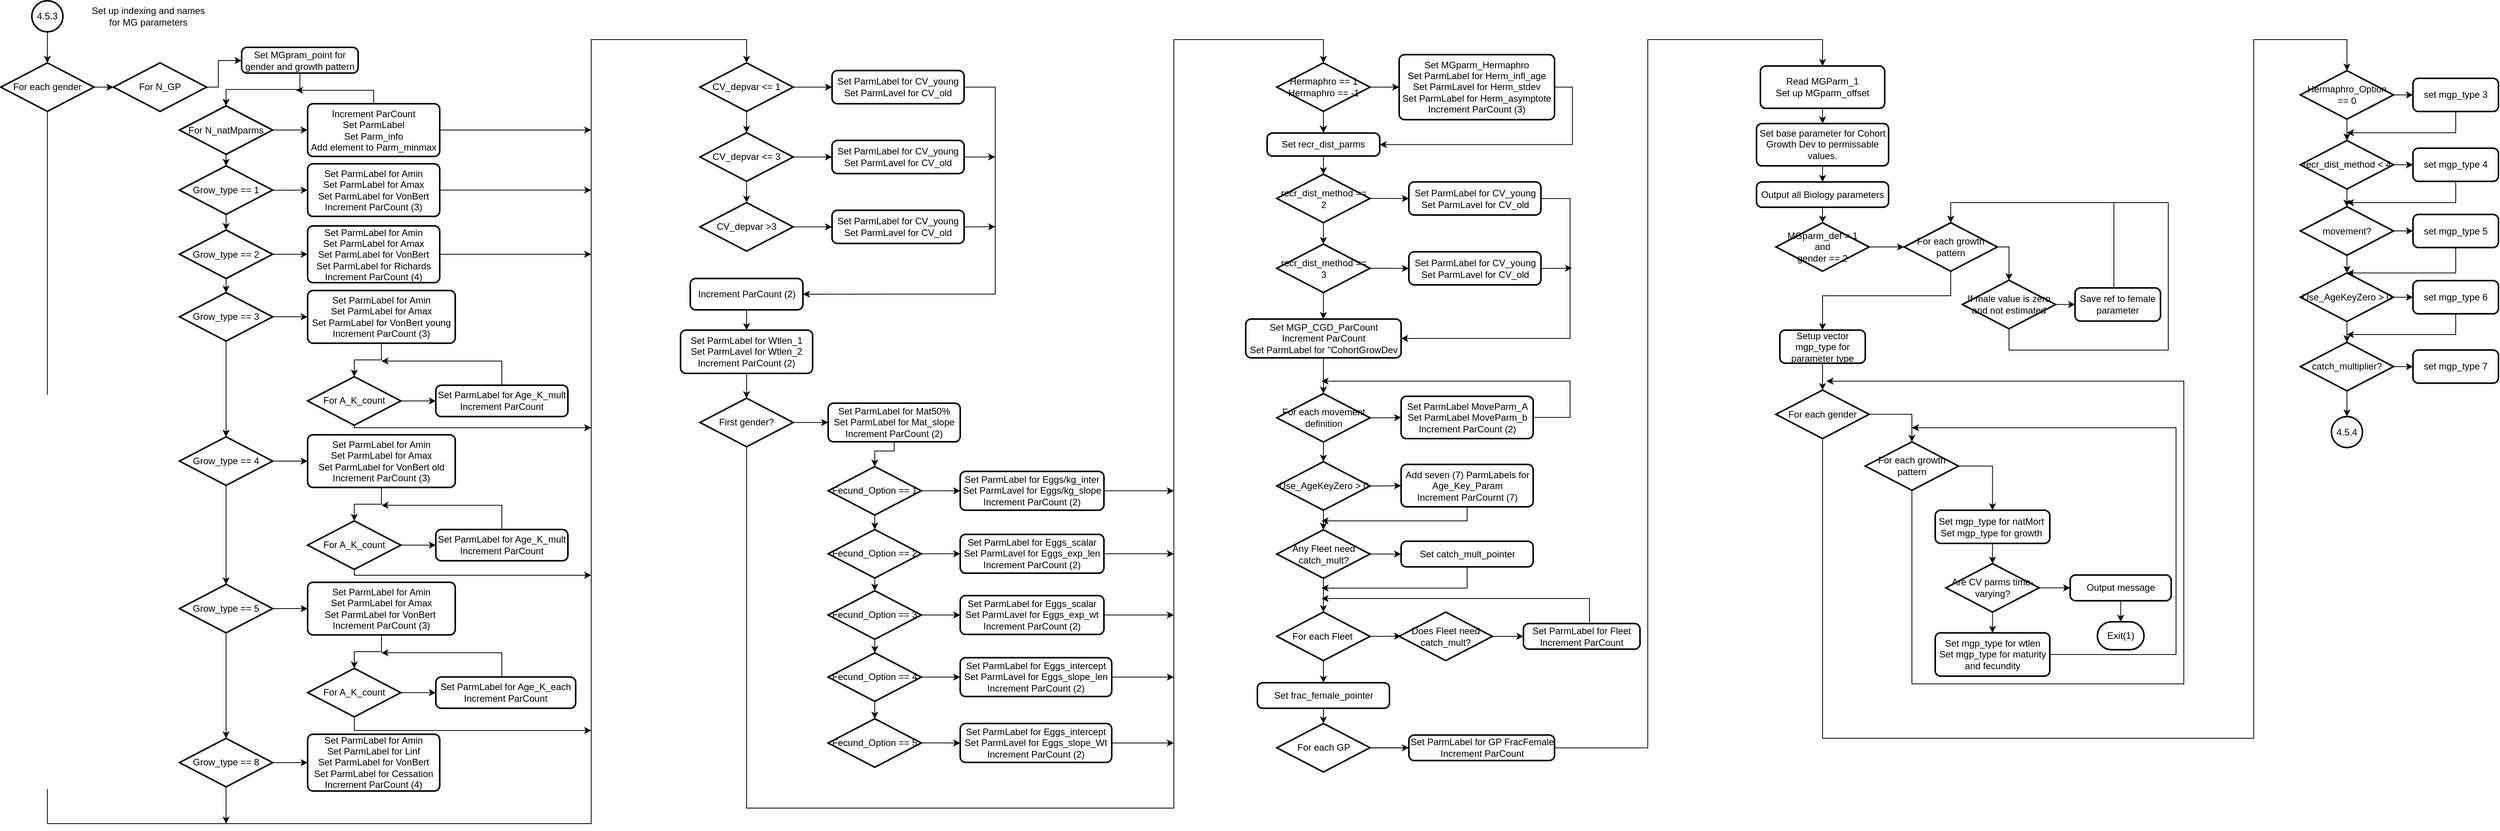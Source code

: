 <mxfile version="13.9.9" type="device"><diagram id="C5RBs43oDa-KdzZeNtuy" name="Page-1"><mxGraphModel dx="2172" dy="2501" grid="1" gridSize="10" guides="1" tooltips="1" connect="1" arrows="1" fold="1" page="1" pageScale="1" pageWidth="827" pageHeight="1169" math="0" shadow="0"><root><mxCell id="WIyWlLk6GJQsqaUBKTNV-0"/><mxCell id="WIyWlLk6GJQsqaUBKTNV-1" parent="WIyWlLk6GJQsqaUBKTNV-0"/><mxCell id="gBp-8HxVzQKSiaOTa8E5-0" style="edgeStyle=orthogonalEdgeStyle;rounded=0;orthogonalLoop=1;jettySize=auto;html=1;" edge="1" parent="WIyWlLk6GJQsqaUBKTNV-1" source="gBp-8HxVzQKSiaOTa8E5-1" target="gBp-8HxVzQKSiaOTa8E5-7"><mxGeometry relative="1" as="geometry"><mxPoint x="110" y="-1020" as="targetPoint"/></mxGeometry></mxCell><mxCell id="gBp-8HxVzQKSiaOTa8E5-1" value="4.5.3" style="strokeWidth=2;html=1;shape=mxgraph.flowchart.start_2;whiteSpace=wrap;" vertex="1" parent="WIyWlLk6GJQsqaUBKTNV-1"><mxGeometry x="90" y="-1090" width="40" height="40" as="geometry"/></mxCell><mxCell id="gBp-8HxVzQKSiaOTa8E5-4" value="Set up indexing and names for MG parameters" style="text;html=1;strokeColor=none;fillColor=none;align=center;verticalAlign=middle;whiteSpace=wrap;rounded=0;" vertex="1" parent="WIyWlLk6GJQsqaUBKTNV-1"><mxGeometry x="165" y="-1090" width="150" height="40" as="geometry"/></mxCell><mxCell id="gBp-8HxVzQKSiaOTa8E5-5" style="edgeStyle=orthogonalEdgeStyle;rounded=0;orthogonalLoop=1;jettySize=auto;html=1;entryX=0.5;entryY=0;entryDx=0;entryDy=0;entryPerimeter=0;" edge="1" parent="WIyWlLk6GJQsqaUBKTNV-1" source="gBp-8HxVzQKSiaOTa8E5-7" target="gBp-8HxVzQKSiaOTa8E5-79"><mxGeometry relative="1" as="geometry"><mxPoint x="110" y="-930" as="targetPoint"/><Array as="points"><mxPoint x="110" y="-30"/><mxPoint x="810" y="-30"/><mxPoint x="810" y="-1040"/><mxPoint x="1010" y="-1040"/></Array></mxGeometry></mxCell><mxCell id="gBp-8HxVzQKSiaOTa8E5-6" style="edgeStyle=orthogonalEdgeStyle;rounded=0;orthogonalLoop=1;jettySize=auto;html=1;" edge="1" parent="WIyWlLk6GJQsqaUBKTNV-1" source="gBp-8HxVzQKSiaOTa8E5-7" target="gBp-8HxVzQKSiaOTa8E5-29"><mxGeometry relative="1" as="geometry"><mxPoint x="220" y="-978.75" as="targetPoint"/></mxGeometry></mxCell><mxCell id="gBp-8HxVzQKSiaOTa8E5-7" value="For each gender" style="strokeWidth=2;html=1;shape=mxgraph.flowchart.decision;whiteSpace=wrap;" vertex="1" parent="WIyWlLk6GJQsqaUBKTNV-1"><mxGeometry x="50" y="-1010" width="120" height="62.5" as="geometry"/></mxCell><mxCell id="gBp-8HxVzQKSiaOTa8E5-19" value="Exit(1)" style="strokeWidth=2;html=1;shape=mxgraph.flowchart.terminator;whiteSpace=wrap;" vertex="1" parent="WIyWlLk6GJQsqaUBKTNV-1"><mxGeometry x="2748.75" y="-290" width="60" height="36" as="geometry"/></mxCell><mxCell id="gBp-8HxVzQKSiaOTa8E5-24" style="edgeStyle=orthogonalEdgeStyle;rounded=0;orthogonalLoop=1;jettySize=auto;html=1;" edge="1" parent="WIyWlLk6GJQsqaUBKTNV-1" source="gBp-8HxVzQKSiaOTa8E5-218" target="gBp-8HxVzQKSiaOTa8E5-27"><mxGeometry relative="1" as="geometry"><mxPoint x="2678.75" y="-340.2" as="sourcePoint"/></mxGeometry></mxCell><mxCell id="gBp-8HxVzQKSiaOTa8E5-26" style="edgeStyle=orthogonalEdgeStyle;rounded=0;orthogonalLoop=1;jettySize=auto;html=1;entryX=0.5;entryY=0;entryDx=0;entryDy=0;entryPerimeter=0;" edge="1" parent="WIyWlLk6GJQsqaUBKTNV-1" source="gBp-8HxVzQKSiaOTa8E5-27" target="gBp-8HxVzQKSiaOTa8E5-19"><mxGeometry relative="1" as="geometry"/></mxCell><mxCell id="gBp-8HxVzQKSiaOTa8E5-27" value="Output message" style="rounded=1;whiteSpace=wrap;html=1;absoluteArcSize=1;arcSize=14;strokeWidth=2;" vertex="1" parent="WIyWlLk6GJQsqaUBKTNV-1"><mxGeometry x="2713.75" y="-350.28" width="130" height="33.12" as="geometry"/></mxCell><mxCell id="gBp-8HxVzQKSiaOTa8E5-34" style="edgeStyle=orthogonalEdgeStyle;rounded=0;orthogonalLoop=1;jettySize=auto;html=1;entryX=0.5;entryY=0;entryDx=0;entryDy=0;entryPerimeter=0;" edge="1" parent="WIyWlLk6GJQsqaUBKTNV-1" source="gBp-8HxVzQKSiaOTa8E5-28" target="gBp-8HxVzQKSiaOTa8E5-30"><mxGeometry relative="1" as="geometry"/></mxCell><mxCell id="gBp-8HxVzQKSiaOTa8E5-28" value="Set MGpram_point for gender and growth pattern" style="rounded=1;whiteSpace=wrap;html=1;absoluteArcSize=1;arcSize=14;strokeWidth=2;" vertex="1" parent="WIyWlLk6GJQsqaUBKTNV-1"><mxGeometry x="360" y="-1030" width="150" height="33.12" as="geometry"/></mxCell><mxCell id="gBp-8HxVzQKSiaOTa8E5-33" style="edgeStyle=orthogonalEdgeStyle;rounded=0;orthogonalLoop=1;jettySize=auto;html=1;" edge="1" parent="WIyWlLk6GJQsqaUBKTNV-1" source="gBp-8HxVzQKSiaOTa8E5-29" target="gBp-8HxVzQKSiaOTa8E5-28"><mxGeometry relative="1" as="geometry"><Array as="points"><mxPoint x="330" y="-979"/><mxPoint x="330" y="-1013"/></Array></mxGeometry></mxCell><mxCell id="gBp-8HxVzQKSiaOTa8E5-29" value="For N_GP" style="strokeWidth=2;html=1;shape=mxgraph.flowchart.decision;whiteSpace=wrap;" vertex="1" parent="WIyWlLk6GJQsqaUBKTNV-1"><mxGeometry x="195" y="-1010" width="120" height="62.5" as="geometry"/></mxCell><mxCell id="gBp-8HxVzQKSiaOTa8E5-35" style="edgeStyle=orthogonalEdgeStyle;rounded=0;orthogonalLoop=1;jettySize=auto;html=1;" edge="1" parent="WIyWlLk6GJQsqaUBKTNV-1" source="gBp-8HxVzQKSiaOTa8E5-30" target="gBp-8HxVzQKSiaOTa8E5-31"><mxGeometry relative="1" as="geometry"/></mxCell><mxCell id="gBp-8HxVzQKSiaOTa8E5-36" style="edgeStyle=orthogonalEdgeStyle;rounded=0;orthogonalLoop=1;jettySize=auto;html=1;" edge="1" parent="WIyWlLk6GJQsqaUBKTNV-1" source="gBp-8HxVzQKSiaOTa8E5-30" target="gBp-8HxVzQKSiaOTa8E5-32"><mxGeometry relative="1" as="geometry"/></mxCell><mxCell id="gBp-8HxVzQKSiaOTa8E5-30" value="For N_natMparms" style="strokeWidth=2;html=1;shape=mxgraph.flowchart.decision;whiteSpace=wrap;" vertex="1" parent="WIyWlLk6GJQsqaUBKTNV-1"><mxGeometry x="280" y="-954.69" width="120" height="62.5" as="geometry"/></mxCell><mxCell id="gBp-8HxVzQKSiaOTa8E5-39" style="edgeStyle=orthogonalEdgeStyle;rounded=0;orthogonalLoop=1;jettySize=auto;html=1;" edge="1" parent="WIyWlLk6GJQsqaUBKTNV-1" source="gBp-8HxVzQKSiaOTa8E5-31" target="gBp-8HxVzQKSiaOTa8E5-38"><mxGeometry relative="1" as="geometry"/></mxCell><mxCell id="gBp-8HxVzQKSiaOTa8E5-43" style="edgeStyle=orthogonalEdgeStyle;rounded=0;orthogonalLoop=1;jettySize=auto;html=1;" edge="1" parent="WIyWlLk6GJQsqaUBKTNV-1" source="gBp-8HxVzQKSiaOTa8E5-31" target="gBp-8HxVzQKSiaOTa8E5-41"><mxGeometry relative="1" as="geometry"/></mxCell><mxCell id="gBp-8HxVzQKSiaOTa8E5-31" value="Grow_type == 1" style="strokeWidth=2;html=1;shape=mxgraph.flowchart.decision;whiteSpace=wrap;" vertex="1" parent="WIyWlLk6GJQsqaUBKTNV-1"><mxGeometry x="280" y="-877.34" width="120" height="62.5" as="geometry"/></mxCell><mxCell id="gBp-8HxVzQKSiaOTa8E5-37" style="edgeStyle=orthogonalEdgeStyle;rounded=0;orthogonalLoop=1;jettySize=auto;html=1;" edge="1" parent="WIyWlLk6GJQsqaUBKTNV-1" source="gBp-8HxVzQKSiaOTa8E5-32"><mxGeometry relative="1" as="geometry"><mxPoint x="430" y="-974.69" as="targetPoint"/><Array as="points"><mxPoint x="530" y="-974.69"/></Array></mxGeometry></mxCell><mxCell id="gBp-8HxVzQKSiaOTa8E5-85" style="edgeStyle=orthogonalEdgeStyle;rounded=0;orthogonalLoop=1;jettySize=auto;html=1;" edge="1" parent="WIyWlLk6GJQsqaUBKTNV-1" source="gBp-8HxVzQKSiaOTa8E5-32"><mxGeometry relative="1" as="geometry"><mxPoint x="810" y="-923.445" as="targetPoint"/></mxGeometry></mxCell><mxCell id="gBp-8HxVzQKSiaOTa8E5-32" value="Increment ParCount&lt;br&gt;Set ParmLabel&lt;br&gt;Set Parm_info&lt;br&gt;Add element to Parm_minmax" style="rounded=1;whiteSpace=wrap;html=1;absoluteArcSize=1;arcSize=14;strokeWidth=2;" vertex="1" parent="WIyWlLk6GJQsqaUBKTNV-1"><mxGeometry x="445" y="-957.35" width="170" height="67.81" as="geometry"/></mxCell><mxCell id="gBp-8HxVzQKSiaOTa8E5-84" style="edgeStyle=orthogonalEdgeStyle;rounded=0;orthogonalLoop=1;jettySize=auto;html=1;" edge="1" parent="WIyWlLk6GJQsqaUBKTNV-1" source="gBp-8HxVzQKSiaOTa8E5-38"><mxGeometry relative="1" as="geometry"><mxPoint x="810" y="-846.095" as="targetPoint"/></mxGeometry></mxCell><mxCell id="gBp-8HxVzQKSiaOTa8E5-38" value="Set ParmLabel for Amin&lt;br&gt;Set ParmLabel for Amax&lt;br&gt;Set ParmLabel for VonBert&lt;br&gt;Increment ParCount (3)" style="rounded=1;whiteSpace=wrap;html=1;absoluteArcSize=1;arcSize=14;strokeWidth=2;" vertex="1" parent="WIyWlLk6GJQsqaUBKTNV-1"><mxGeometry x="445" y="-880.0" width="170" height="67.81" as="geometry"/></mxCell><mxCell id="gBp-8HxVzQKSiaOTa8E5-40" style="edgeStyle=orthogonalEdgeStyle;rounded=0;orthogonalLoop=1;jettySize=auto;html=1;" edge="1" source="gBp-8HxVzQKSiaOTa8E5-41" target="gBp-8HxVzQKSiaOTa8E5-45" parent="WIyWlLk6GJQsqaUBKTNV-1"><mxGeometry relative="1" as="geometry"><mxPoint x="445" y="-763.397" as="targetPoint"/></mxGeometry></mxCell><mxCell id="gBp-8HxVzQKSiaOTa8E5-49" style="edgeStyle=orthogonalEdgeStyle;rounded=0;orthogonalLoop=1;jettySize=auto;html=1;" edge="1" parent="WIyWlLk6GJQsqaUBKTNV-1" source="gBp-8HxVzQKSiaOTa8E5-41" target="gBp-8HxVzQKSiaOTa8E5-47"><mxGeometry relative="1" as="geometry"/></mxCell><mxCell id="gBp-8HxVzQKSiaOTa8E5-41" value="Grow_type == 2" style="strokeWidth=2;html=1;shape=mxgraph.flowchart.decision;whiteSpace=wrap;" vertex="1" parent="WIyWlLk6GJQsqaUBKTNV-1"><mxGeometry x="280" y="-794.69" width="120" height="62.5" as="geometry"/></mxCell><mxCell id="gBp-8HxVzQKSiaOTa8E5-83" style="edgeStyle=orthogonalEdgeStyle;rounded=0;orthogonalLoop=1;jettySize=auto;html=1;" edge="1" parent="WIyWlLk6GJQsqaUBKTNV-1" source="gBp-8HxVzQKSiaOTa8E5-45"><mxGeometry relative="1" as="geometry"><mxPoint x="810" y="-763.44" as="targetPoint"/></mxGeometry></mxCell><mxCell id="gBp-8HxVzQKSiaOTa8E5-45" value="Set ParmLabel for Amin&lt;br&gt;Set ParmLabel for Amax&lt;br&gt;Set ParmLabel for VonBert&lt;br&gt;Set ParmLabel for Richards&lt;br&gt;Increment ParCount (4)" style="rounded=1;whiteSpace=wrap;html=1;absoluteArcSize=1;arcSize=14;strokeWidth=2;" vertex="1" parent="WIyWlLk6GJQsqaUBKTNV-1"><mxGeometry x="445" y="-800" width="170" height="73.12" as="geometry"/></mxCell><mxCell id="gBp-8HxVzQKSiaOTa8E5-46" style="edgeStyle=orthogonalEdgeStyle;rounded=0;orthogonalLoop=1;jettySize=auto;html=1;" edge="1" parent="WIyWlLk6GJQsqaUBKTNV-1" source="gBp-8HxVzQKSiaOTa8E5-47" target="gBp-8HxVzQKSiaOTa8E5-48"><mxGeometry relative="1" as="geometry"/></mxCell><mxCell id="gBp-8HxVzQKSiaOTa8E5-63" style="edgeStyle=orthogonalEdgeStyle;rounded=0;orthogonalLoop=1;jettySize=auto;html=1;" edge="1" parent="WIyWlLk6GJQsqaUBKTNV-1" source="gBp-8HxVzQKSiaOTa8E5-47" target="gBp-8HxVzQKSiaOTa8E5-56"><mxGeometry relative="1" as="geometry"/></mxCell><mxCell id="gBp-8HxVzQKSiaOTa8E5-47" value="Grow_type == 3" style="strokeWidth=2;html=1;shape=mxgraph.flowchart.decision;whiteSpace=wrap;" vertex="1" parent="WIyWlLk6GJQsqaUBKTNV-1"><mxGeometry x="280" y="-714.07" width="120" height="62.5" as="geometry"/></mxCell><mxCell id="gBp-8HxVzQKSiaOTa8E5-54" style="edgeStyle=orthogonalEdgeStyle;rounded=0;orthogonalLoop=1;jettySize=auto;html=1;" edge="1" parent="WIyWlLk6GJQsqaUBKTNV-1" source="gBp-8HxVzQKSiaOTa8E5-48" target="gBp-8HxVzQKSiaOTa8E5-51"><mxGeometry relative="1" as="geometry"/></mxCell><mxCell id="gBp-8HxVzQKSiaOTa8E5-48" value="Set ParmLabel for Amin&lt;br&gt;Set ParmLabel for Amax&lt;br&gt;Set ParmLabel for VonBert young&lt;br&gt;Increment ParCount (3)" style="rounded=1;whiteSpace=wrap;html=1;absoluteArcSize=1;arcSize=14;strokeWidth=2;" vertex="1" parent="WIyWlLk6GJQsqaUBKTNV-1"><mxGeometry x="445" y="-716.73" width="190" height="67.81" as="geometry"/></mxCell><mxCell id="gBp-8HxVzQKSiaOTa8E5-50" style="edgeStyle=orthogonalEdgeStyle;rounded=0;orthogonalLoop=1;jettySize=auto;html=1;" edge="1" parent="WIyWlLk6GJQsqaUBKTNV-1" source="gBp-8HxVzQKSiaOTa8E5-51" target="gBp-8HxVzQKSiaOTa8E5-53"><mxGeometry relative="1" as="geometry"/></mxCell><mxCell id="gBp-8HxVzQKSiaOTa8E5-82" style="edgeStyle=orthogonalEdgeStyle;rounded=0;orthogonalLoop=1;jettySize=auto;html=1;" edge="1" parent="WIyWlLk6GJQsqaUBKTNV-1" source="gBp-8HxVzQKSiaOTa8E5-51"><mxGeometry relative="1" as="geometry"><mxPoint x="810" y="-540" as="targetPoint"/><Array as="points"><mxPoint x="505" y="-540"/></Array></mxGeometry></mxCell><mxCell id="gBp-8HxVzQKSiaOTa8E5-51" value="For A_K_count" style="strokeWidth=2;html=1;shape=mxgraph.flowchart.decision;whiteSpace=wrap;" vertex="1" parent="WIyWlLk6GJQsqaUBKTNV-1"><mxGeometry x="445" y="-605.8" width="120" height="62.5" as="geometry"/></mxCell><mxCell id="gBp-8HxVzQKSiaOTa8E5-52" style="edgeStyle=orthogonalEdgeStyle;rounded=0;orthogonalLoop=1;jettySize=auto;html=1;" edge="1" parent="WIyWlLk6GJQsqaUBKTNV-1" source="gBp-8HxVzQKSiaOTa8E5-53"><mxGeometry relative="1" as="geometry"><mxPoint x="540" y="-625.92" as="targetPoint"/><Array as="points"><mxPoint x="695" y="-625.8"/></Array></mxGeometry></mxCell><mxCell id="gBp-8HxVzQKSiaOTa8E5-53" value="Set ParmLabel for Age_K_mult&lt;br&gt;Increment ParCount" style="rounded=1;whiteSpace=wrap;html=1;absoluteArcSize=1;arcSize=14;strokeWidth=2;" vertex="1" parent="WIyWlLk6GJQsqaUBKTNV-1"><mxGeometry x="610" y="-594.69" width="170" height="40.27" as="geometry"/></mxCell><mxCell id="gBp-8HxVzQKSiaOTa8E5-55" style="edgeStyle=orthogonalEdgeStyle;rounded=0;orthogonalLoop=1;jettySize=auto;html=1;" edge="1" source="gBp-8HxVzQKSiaOTa8E5-56" target="gBp-8HxVzQKSiaOTa8E5-58" parent="WIyWlLk6GJQsqaUBKTNV-1"><mxGeometry relative="1" as="geometry"/></mxCell><mxCell id="gBp-8HxVzQKSiaOTa8E5-72" style="edgeStyle=orthogonalEdgeStyle;rounded=0;orthogonalLoop=1;jettySize=auto;html=1;" edge="1" parent="WIyWlLk6GJQsqaUBKTNV-1" source="gBp-8HxVzQKSiaOTa8E5-56" target="gBp-8HxVzQKSiaOTa8E5-65"><mxGeometry relative="1" as="geometry"/></mxCell><mxCell id="gBp-8HxVzQKSiaOTa8E5-56" value="Grow_type == 4" style="strokeWidth=2;html=1;shape=mxgraph.flowchart.decision;whiteSpace=wrap;" vertex="1" parent="WIyWlLk6GJQsqaUBKTNV-1"><mxGeometry x="280" y="-528.26" width="120" height="62.5" as="geometry"/></mxCell><mxCell id="gBp-8HxVzQKSiaOTa8E5-57" style="edgeStyle=orthogonalEdgeStyle;rounded=0;orthogonalLoop=1;jettySize=auto;html=1;" edge="1" source="gBp-8HxVzQKSiaOTa8E5-58" target="gBp-8HxVzQKSiaOTa8E5-60" parent="WIyWlLk6GJQsqaUBKTNV-1"><mxGeometry relative="1" as="geometry"/></mxCell><mxCell id="gBp-8HxVzQKSiaOTa8E5-58" value="Set ParmLabel for Amin&lt;br&gt;Set ParmLabel for Amax&lt;br&gt;Set ParmLabel for VonBert old&lt;br&gt;Increment ParCount (3)" style="rounded=1;whiteSpace=wrap;html=1;absoluteArcSize=1;arcSize=14;strokeWidth=2;" vertex="1" parent="WIyWlLk6GJQsqaUBKTNV-1"><mxGeometry x="445" y="-530.92" width="190" height="67.81" as="geometry"/></mxCell><mxCell id="gBp-8HxVzQKSiaOTa8E5-59" style="edgeStyle=orthogonalEdgeStyle;rounded=0;orthogonalLoop=1;jettySize=auto;html=1;" edge="1" source="gBp-8HxVzQKSiaOTa8E5-60" target="gBp-8HxVzQKSiaOTa8E5-62" parent="WIyWlLk6GJQsqaUBKTNV-1"><mxGeometry relative="1" as="geometry"/></mxCell><mxCell id="gBp-8HxVzQKSiaOTa8E5-81" style="edgeStyle=orthogonalEdgeStyle;rounded=0;orthogonalLoop=1;jettySize=auto;html=1;" edge="1" parent="WIyWlLk6GJQsqaUBKTNV-1" source="gBp-8HxVzQKSiaOTa8E5-60"><mxGeometry relative="1" as="geometry"><mxPoint x="810" y="-350" as="targetPoint"/><Array as="points"><mxPoint x="505" y="-350"/></Array></mxGeometry></mxCell><mxCell id="gBp-8HxVzQKSiaOTa8E5-60" value="For A_K_count" style="strokeWidth=2;html=1;shape=mxgraph.flowchart.decision;whiteSpace=wrap;" vertex="1" parent="WIyWlLk6GJQsqaUBKTNV-1"><mxGeometry x="445" y="-419.99" width="120" height="62.5" as="geometry"/></mxCell><mxCell id="gBp-8HxVzQKSiaOTa8E5-61" style="edgeStyle=orthogonalEdgeStyle;rounded=0;orthogonalLoop=1;jettySize=auto;html=1;" edge="1" source="gBp-8HxVzQKSiaOTa8E5-62" parent="WIyWlLk6GJQsqaUBKTNV-1"><mxGeometry relative="1" as="geometry"><mxPoint x="540" y="-440.11" as="targetPoint"/><Array as="points"><mxPoint x="695" y="-439.99"/></Array></mxGeometry></mxCell><mxCell id="gBp-8HxVzQKSiaOTa8E5-62" value="Set ParmLabel for Age_K_mult&lt;br&gt;Increment ParCount" style="rounded=1;whiteSpace=wrap;html=1;absoluteArcSize=1;arcSize=14;strokeWidth=2;" vertex="1" parent="WIyWlLk6GJQsqaUBKTNV-1"><mxGeometry x="610" y="-408.88" width="170" height="40.27" as="geometry"/></mxCell><mxCell id="gBp-8HxVzQKSiaOTa8E5-64" style="edgeStyle=orthogonalEdgeStyle;rounded=0;orthogonalLoop=1;jettySize=auto;html=1;" edge="1" parent="WIyWlLk6GJQsqaUBKTNV-1" source="gBp-8HxVzQKSiaOTa8E5-65" target="gBp-8HxVzQKSiaOTa8E5-67"><mxGeometry relative="1" as="geometry"/></mxCell><mxCell id="gBp-8HxVzQKSiaOTa8E5-78" style="edgeStyle=orthogonalEdgeStyle;rounded=0;orthogonalLoop=1;jettySize=auto;html=1;" edge="1" parent="WIyWlLk6GJQsqaUBKTNV-1" source="gBp-8HxVzQKSiaOTa8E5-65" target="gBp-8HxVzQKSiaOTa8E5-76"><mxGeometry relative="1" as="geometry"/></mxCell><mxCell id="gBp-8HxVzQKSiaOTa8E5-65" value="Grow_type == 5" style="strokeWidth=2;html=1;shape=mxgraph.flowchart.decision;whiteSpace=wrap;" vertex="1" parent="WIyWlLk6GJQsqaUBKTNV-1"><mxGeometry x="280" y="-338.26" width="120" height="62.5" as="geometry"/></mxCell><mxCell id="gBp-8HxVzQKSiaOTa8E5-66" style="edgeStyle=orthogonalEdgeStyle;rounded=0;orthogonalLoop=1;jettySize=auto;html=1;" edge="1" parent="WIyWlLk6GJQsqaUBKTNV-1" source="gBp-8HxVzQKSiaOTa8E5-67" target="gBp-8HxVzQKSiaOTa8E5-69"><mxGeometry relative="1" as="geometry"/></mxCell><mxCell id="gBp-8HxVzQKSiaOTa8E5-67" value="Set ParmLabel for Amin&lt;br&gt;Set ParmLabel for Amax&lt;br&gt;Set ParmLabel for VonBert&amp;nbsp;&lt;br&gt;Increment ParCount (3)" style="rounded=1;whiteSpace=wrap;html=1;absoluteArcSize=1;arcSize=14;strokeWidth=2;" vertex="1" parent="WIyWlLk6GJQsqaUBKTNV-1"><mxGeometry x="445" y="-340.92" width="190" height="67.81" as="geometry"/></mxCell><mxCell id="gBp-8HxVzQKSiaOTa8E5-68" style="edgeStyle=orthogonalEdgeStyle;rounded=0;orthogonalLoop=1;jettySize=auto;html=1;" edge="1" parent="WIyWlLk6GJQsqaUBKTNV-1" source="gBp-8HxVzQKSiaOTa8E5-69" target="gBp-8HxVzQKSiaOTa8E5-71"><mxGeometry relative="1" as="geometry"/></mxCell><mxCell id="gBp-8HxVzQKSiaOTa8E5-80" style="edgeStyle=orthogonalEdgeStyle;rounded=0;orthogonalLoop=1;jettySize=auto;html=1;" edge="1" parent="WIyWlLk6GJQsqaUBKTNV-1" source="gBp-8HxVzQKSiaOTa8E5-69"><mxGeometry relative="1" as="geometry"><mxPoint x="810" y="-150" as="targetPoint"/><Array as="points"><mxPoint x="505" y="-150"/></Array></mxGeometry></mxCell><mxCell id="gBp-8HxVzQKSiaOTa8E5-69" value="For A_K_count" style="strokeWidth=2;html=1;shape=mxgraph.flowchart.decision;whiteSpace=wrap;" vertex="1" parent="WIyWlLk6GJQsqaUBKTNV-1"><mxGeometry x="445" y="-229.99" width="120" height="62.5" as="geometry"/></mxCell><mxCell id="gBp-8HxVzQKSiaOTa8E5-70" style="edgeStyle=orthogonalEdgeStyle;rounded=0;orthogonalLoop=1;jettySize=auto;html=1;" edge="1" parent="WIyWlLk6GJQsqaUBKTNV-1" source="gBp-8HxVzQKSiaOTa8E5-71"><mxGeometry relative="1" as="geometry"><mxPoint x="540" y="-250.11" as="targetPoint"/><Array as="points"><mxPoint x="695" y="-249.99"/></Array></mxGeometry></mxCell><mxCell id="gBp-8HxVzQKSiaOTa8E5-71" value="Set ParmLabel for Age_K_each&lt;br&gt;Increment ParCount" style="rounded=1;whiteSpace=wrap;html=1;absoluteArcSize=1;arcSize=14;strokeWidth=2;" vertex="1" parent="WIyWlLk6GJQsqaUBKTNV-1"><mxGeometry x="610" y="-218.88" width="180" height="40.27" as="geometry"/></mxCell><mxCell id="gBp-8HxVzQKSiaOTa8E5-74" style="edgeStyle=orthogonalEdgeStyle;rounded=0;orthogonalLoop=1;jettySize=auto;html=1;" edge="1" parent="WIyWlLk6GJQsqaUBKTNV-1" source="gBp-8HxVzQKSiaOTa8E5-76" target="gBp-8HxVzQKSiaOTa8E5-77"><mxGeometry relative="1" as="geometry"><mxPoint x="445" y="-108.557" as="targetPoint"/></mxGeometry></mxCell><mxCell id="gBp-8HxVzQKSiaOTa8E5-75" style="edgeStyle=orthogonalEdgeStyle;rounded=0;orthogonalLoop=1;jettySize=auto;html=1;" edge="1" parent="WIyWlLk6GJQsqaUBKTNV-1" source="gBp-8HxVzQKSiaOTa8E5-76"><mxGeometry relative="1" as="geometry"><mxPoint x="340" y="-30" as="targetPoint"/></mxGeometry></mxCell><mxCell id="gBp-8HxVzQKSiaOTa8E5-76" value="Grow_type == 8" style="strokeWidth=2;html=1;shape=mxgraph.flowchart.decision;whiteSpace=wrap;" vertex="1" parent="WIyWlLk6GJQsqaUBKTNV-1"><mxGeometry x="280" y="-139.85" width="120" height="62.5" as="geometry"/></mxCell><mxCell id="gBp-8HxVzQKSiaOTa8E5-77" value="Set ParmLabel for Amin&lt;br&gt;Set ParmLabel for Linf&lt;br&gt;Set ParmLabel for VonBert&lt;br&gt;Set ParmLabel for Cessation&lt;br&gt;Increment ParCount (4)" style="rounded=1;whiteSpace=wrap;html=1;absoluteArcSize=1;arcSize=14;strokeWidth=2;" vertex="1" parent="WIyWlLk6GJQsqaUBKTNV-1"><mxGeometry x="445" y="-145.16" width="170" height="73.12" as="geometry"/></mxCell><mxCell id="gBp-8HxVzQKSiaOTa8E5-87" style="edgeStyle=orthogonalEdgeStyle;rounded=0;orthogonalLoop=1;jettySize=auto;html=1;" edge="1" parent="WIyWlLk6GJQsqaUBKTNV-1" source="gBp-8HxVzQKSiaOTa8E5-79" target="gBp-8HxVzQKSiaOTa8E5-86"><mxGeometry relative="1" as="geometry"/></mxCell><mxCell id="gBp-8HxVzQKSiaOTa8E5-97" style="edgeStyle=orthogonalEdgeStyle;rounded=0;orthogonalLoop=1;jettySize=auto;html=1;" edge="1" parent="WIyWlLk6GJQsqaUBKTNV-1" source="gBp-8HxVzQKSiaOTa8E5-79" target="gBp-8HxVzQKSiaOTa8E5-89"><mxGeometry relative="1" as="geometry"/></mxCell><mxCell id="gBp-8HxVzQKSiaOTa8E5-79" value="CV_depvar &amp;lt;= 1" style="strokeWidth=2;html=1;shape=mxgraph.flowchart.decision;whiteSpace=wrap;" vertex="1" parent="WIyWlLk6GJQsqaUBKTNV-1"><mxGeometry x="950" y="-1010" width="120" height="62.5" as="geometry"/></mxCell><mxCell id="gBp-8HxVzQKSiaOTa8E5-98" style="edgeStyle=orthogonalEdgeStyle;rounded=0;orthogonalLoop=1;jettySize=auto;html=1;entryX=1;entryY=0.5;entryDx=0;entryDy=0;" edge="1" parent="WIyWlLk6GJQsqaUBKTNV-1" source="gBp-8HxVzQKSiaOTa8E5-86" target="gBp-8HxVzQKSiaOTa8E5-94"><mxGeometry relative="1" as="geometry"><Array as="points"><mxPoint x="1330" y="-979"/><mxPoint x="1330" y="-712"/></Array></mxGeometry></mxCell><mxCell id="gBp-8HxVzQKSiaOTa8E5-86" value="Set ParmLabel for CV_young&lt;br&gt;Set ParmLavel for CV_old" style="rounded=1;whiteSpace=wrap;html=1;absoluteArcSize=1;arcSize=14;strokeWidth=2;" vertex="1" parent="WIyWlLk6GJQsqaUBKTNV-1"><mxGeometry x="1120" y="-1000.08" width="170" height="42.66" as="geometry"/></mxCell><mxCell id="gBp-8HxVzQKSiaOTa8E5-88" style="edgeStyle=orthogonalEdgeStyle;rounded=0;orthogonalLoop=1;jettySize=auto;html=1;" edge="1" parent="WIyWlLk6GJQsqaUBKTNV-1" source="gBp-8HxVzQKSiaOTa8E5-89" target="gBp-8HxVzQKSiaOTa8E5-90"><mxGeometry relative="1" as="geometry"/></mxCell><mxCell id="gBp-8HxVzQKSiaOTa8E5-96" style="edgeStyle=orthogonalEdgeStyle;rounded=0;orthogonalLoop=1;jettySize=auto;html=1;" edge="1" parent="WIyWlLk6GJQsqaUBKTNV-1" source="gBp-8HxVzQKSiaOTa8E5-89" target="gBp-8HxVzQKSiaOTa8E5-92"><mxGeometry relative="1" as="geometry"/></mxCell><mxCell id="gBp-8HxVzQKSiaOTa8E5-89" value="CV_depvar &amp;lt;= 3" style="strokeWidth=2;html=1;shape=mxgraph.flowchart.decision;whiteSpace=wrap;" vertex="1" parent="WIyWlLk6GJQsqaUBKTNV-1"><mxGeometry x="950" y="-920" width="120" height="62.5" as="geometry"/></mxCell><mxCell id="gBp-8HxVzQKSiaOTa8E5-99" style="edgeStyle=orthogonalEdgeStyle;rounded=0;orthogonalLoop=1;jettySize=auto;html=1;" edge="1" parent="WIyWlLk6GJQsqaUBKTNV-1" source="gBp-8HxVzQKSiaOTa8E5-90"><mxGeometry relative="1" as="geometry"><mxPoint x="1330" y="-889" as="targetPoint"/></mxGeometry></mxCell><mxCell id="gBp-8HxVzQKSiaOTa8E5-90" value="Set ParmLabel for CV_young&lt;br&gt;Set ParmLavel for CV_old" style="rounded=1;whiteSpace=wrap;html=1;absoluteArcSize=1;arcSize=14;strokeWidth=2;" vertex="1" parent="WIyWlLk6GJQsqaUBKTNV-1"><mxGeometry x="1120" y="-910.08" width="170" height="42.66" as="geometry"/></mxCell><mxCell id="gBp-8HxVzQKSiaOTa8E5-91" style="edgeStyle=orthogonalEdgeStyle;rounded=0;orthogonalLoop=1;jettySize=auto;html=1;" edge="1" parent="WIyWlLk6GJQsqaUBKTNV-1" source="gBp-8HxVzQKSiaOTa8E5-92" target="gBp-8HxVzQKSiaOTa8E5-93"><mxGeometry relative="1" as="geometry"/></mxCell><mxCell id="gBp-8HxVzQKSiaOTa8E5-92" value="CV_depvar &amp;gt;3" style="strokeWidth=2;html=1;shape=mxgraph.flowchart.decision;whiteSpace=wrap;" vertex="1" parent="WIyWlLk6GJQsqaUBKTNV-1"><mxGeometry x="950" y="-830" width="120" height="62.5" as="geometry"/></mxCell><mxCell id="gBp-8HxVzQKSiaOTa8E5-100" style="edgeStyle=orthogonalEdgeStyle;rounded=0;orthogonalLoop=1;jettySize=auto;html=1;" edge="1" parent="WIyWlLk6GJQsqaUBKTNV-1" source="gBp-8HxVzQKSiaOTa8E5-93"><mxGeometry relative="1" as="geometry"><mxPoint x="1330" y="-799" as="targetPoint"/></mxGeometry></mxCell><mxCell id="gBp-8HxVzQKSiaOTa8E5-93" value="Set ParmLabel for CV_young&lt;br&gt;Set ParmLavel for CV_old" style="rounded=1;whiteSpace=wrap;html=1;absoluteArcSize=1;arcSize=14;strokeWidth=2;" vertex="1" parent="WIyWlLk6GJQsqaUBKTNV-1"><mxGeometry x="1120" y="-820.08" width="170" height="42.66" as="geometry"/></mxCell><mxCell id="gBp-8HxVzQKSiaOTa8E5-102" style="edgeStyle=orthogonalEdgeStyle;rounded=0;orthogonalLoop=1;jettySize=auto;html=1;entryX=0.5;entryY=0;entryDx=0;entryDy=0;" edge="1" parent="WIyWlLk6GJQsqaUBKTNV-1" source="gBp-8HxVzQKSiaOTa8E5-94" target="gBp-8HxVzQKSiaOTa8E5-101"><mxGeometry relative="1" as="geometry"/></mxCell><mxCell id="gBp-8HxVzQKSiaOTa8E5-94" value="Increment ParCount (2)" style="rounded=1;whiteSpace=wrap;html=1;absoluteArcSize=1;arcSize=14;strokeWidth=2;" vertex="1" parent="WIyWlLk6GJQsqaUBKTNV-1"><mxGeometry x="937.5" y="-732.19" width="145" height="40.27" as="geometry"/></mxCell><mxCell id="gBp-8HxVzQKSiaOTa8E5-107" style="edgeStyle=orthogonalEdgeStyle;rounded=0;orthogonalLoop=1;jettySize=auto;html=1;" edge="1" parent="WIyWlLk6GJQsqaUBKTNV-1" source="gBp-8HxVzQKSiaOTa8E5-101" target="gBp-8HxVzQKSiaOTa8E5-105"><mxGeometry relative="1" as="geometry"/></mxCell><mxCell id="gBp-8HxVzQKSiaOTa8E5-101" value="Set ParmLabel for Wtlen_1&lt;br&gt;Set ParmLavel for Wtlen_2&lt;br&gt;Increment ParCount (2)" style="rounded=1;whiteSpace=wrap;html=1;absoluteArcSize=1;arcSize=14;strokeWidth=2;" vertex="1" parent="WIyWlLk6GJQsqaUBKTNV-1"><mxGeometry x="925" y="-665.78" width="170" height="55.78" as="geometry"/></mxCell><mxCell id="gBp-8HxVzQKSiaOTa8E5-103" style="edgeStyle=orthogonalEdgeStyle;rounded=0;orthogonalLoop=1;jettySize=auto;html=1;" edge="1" parent="WIyWlLk6GJQsqaUBKTNV-1" source="gBp-8HxVzQKSiaOTa8E5-105" target="gBp-8HxVzQKSiaOTa8E5-106"><mxGeometry relative="1" as="geometry"><mxPoint x="1115" y="-546.697" as="targetPoint"/></mxGeometry></mxCell><mxCell id="gBp-8HxVzQKSiaOTa8E5-104" style="edgeStyle=orthogonalEdgeStyle;rounded=0;orthogonalLoop=1;jettySize=auto;html=1;entryX=0.5;entryY=0;entryDx=0;entryDy=0;entryPerimeter=0;" edge="1" parent="WIyWlLk6GJQsqaUBKTNV-1" source="gBp-8HxVzQKSiaOTa8E5-105" target="gBp-8HxVzQKSiaOTa8E5-130"><mxGeometry relative="1" as="geometry"><mxPoint x="1010" y="-497.37" as="targetPoint"/><Array as="points"><mxPoint x="1010" y="-50"/><mxPoint x="1560" y="-50"/><mxPoint x="1560" y="-1040"/><mxPoint x="1753" y="-1040"/></Array></mxGeometry></mxCell><mxCell id="gBp-8HxVzQKSiaOTa8E5-105" value="First gender?" style="strokeWidth=2;html=1;shape=mxgraph.flowchart.decision;whiteSpace=wrap;" vertex="1" parent="WIyWlLk6GJQsqaUBKTNV-1"><mxGeometry x="950" y="-577.99" width="120" height="62.5" as="geometry"/></mxCell><mxCell id="gBp-8HxVzQKSiaOTa8E5-111" style="edgeStyle=orthogonalEdgeStyle;rounded=0;orthogonalLoop=1;jettySize=auto;html=1;" edge="1" parent="WIyWlLk6GJQsqaUBKTNV-1" source="gBp-8HxVzQKSiaOTa8E5-106" target="gBp-8HxVzQKSiaOTa8E5-109"><mxGeometry relative="1" as="geometry"><Array as="points"><mxPoint x="1200" y="-510"/><mxPoint x="1175" y="-510"/></Array></mxGeometry></mxCell><mxCell id="gBp-8HxVzQKSiaOTa8E5-106" value="Set ParmLabel for Mat50%&lt;br&gt;Set ParmLabel for Mat_slope&lt;br&gt;Increment ParCount (2)" style="rounded=1;whiteSpace=wrap;html=1;absoluteArcSize=1;arcSize=14;strokeWidth=2;" vertex="1" parent="WIyWlLk6GJQsqaUBKTNV-1"><mxGeometry x="1115" y="-571.65" width="170" height="49.82" as="geometry"/></mxCell><mxCell id="gBp-8HxVzQKSiaOTa8E5-108" style="edgeStyle=orthogonalEdgeStyle;rounded=0;orthogonalLoop=1;jettySize=auto;html=1;" edge="1" source="gBp-8HxVzQKSiaOTa8E5-109" target="gBp-8HxVzQKSiaOTa8E5-110" parent="WIyWlLk6GJQsqaUBKTNV-1"><mxGeometry relative="1" as="geometry"/></mxCell><mxCell id="gBp-8HxVzQKSiaOTa8E5-124" style="edgeStyle=orthogonalEdgeStyle;rounded=0;orthogonalLoop=1;jettySize=auto;html=1;entryX=0.5;entryY=0;entryDx=0;entryDy=0;entryPerimeter=0;" edge="1" parent="WIyWlLk6GJQsqaUBKTNV-1" source="gBp-8HxVzQKSiaOTa8E5-109" target="gBp-8HxVzQKSiaOTa8E5-113"><mxGeometry relative="1" as="geometry"/></mxCell><mxCell id="gBp-8HxVzQKSiaOTa8E5-109" value="Fecund_Option == 1" style="strokeWidth=2;html=1;shape=mxgraph.flowchart.decision;whiteSpace=wrap;" vertex="1" parent="WIyWlLk6GJQsqaUBKTNV-1"><mxGeometry x="1115" y="-490" width="120" height="62.5" as="geometry"/></mxCell><mxCell id="gBp-8HxVzQKSiaOTa8E5-143" style="edgeStyle=orthogonalEdgeStyle;rounded=0;orthogonalLoop=1;jettySize=auto;html=1;" edge="1" parent="WIyWlLk6GJQsqaUBKTNV-1" source="gBp-8HxVzQKSiaOTa8E5-110"><mxGeometry relative="1" as="geometry"><mxPoint x="1560" y="-458.75" as="targetPoint"/></mxGeometry></mxCell><mxCell id="gBp-8HxVzQKSiaOTa8E5-110" value="Set ParmLabel for Eggs/kg_inter&lt;br&gt;Set ParmLavel for Eggs/kg_slope&lt;br&gt;Increment ParCount (2)" style="rounded=1;whiteSpace=wrap;html=1;absoluteArcSize=1;arcSize=14;strokeWidth=2;" vertex="1" parent="WIyWlLk6GJQsqaUBKTNV-1"><mxGeometry x="1285" y="-483.79" width="185" height="50.08" as="geometry"/></mxCell><mxCell id="gBp-8HxVzQKSiaOTa8E5-112" style="edgeStyle=orthogonalEdgeStyle;rounded=0;orthogonalLoop=1;jettySize=auto;html=1;" edge="1" parent="WIyWlLk6GJQsqaUBKTNV-1" source="gBp-8HxVzQKSiaOTa8E5-113" target="gBp-8HxVzQKSiaOTa8E5-114"><mxGeometry relative="1" as="geometry"/></mxCell><mxCell id="gBp-8HxVzQKSiaOTa8E5-125" style="edgeStyle=orthogonalEdgeStyle;rounded=0;orthogonalLoop=1;jettySize=auto;html=1;" edge="1" parent="WIyWlLk6GJQsqaUBKTNV-1" source="gBp-8HxVzQKSiaOTa8E5-113" target="gBp-8HxVzQKSiaOTa8E5-116"><mxGeometry relative="1" as="geometry"/></mxCell><mxCell id="gBp-8HxVzQKSiaOTa8E5-113" value="Fecund_Option == 2" style="strokeWidth=2;html=1;shape=mxgraph.flowchart.decision;whiteSpace=wrap;" vertex="1" parent="WIyWlLk6GJQsqaUBKTNV-1"><mxGeometry x="1115" y="-408.88" width="120" height="62.5" as="geometry"/></mxCell><mxCell id="gBp-8HxVzQKSiaOTa8E5-144" style="edgeStyle=orthogonalEdgeStyle;rounded=0;orthogonalLoop=1;jettySize=auto;html=1;" edge="1" parent="WIyWlLk6GJQsqaUBKTNV-1" source="gBp-8HxVzQKSiaOTa8E5-114"><mxGeometry relative="1" as="geometry"><mxPoint x="1560" y="-377.63" as="targetPoint"/></mxGeometry></mxCell><mxCell id="gBp-8HxVzQKSiaOTa8E5-114" value="Set ParmLabel for Eggs_scalar&lt;br&gt;Set ParmLavel for Eggs_exp_len&lt;br&gt;Increment ParCount (2)" style="rounded=1;whiteSpace=wrap;html=1;absoluteArcSize=1;arcSize=14;strokeWidth=2;" vertex="1" parent="WIyWlLk6GJQsqaUBKTNV-1"><mxGeometry x="1285" y="-402.67" width="185" height="50.08" as="geometry"/></mxCell><mxCell id="gBp-8HxVzQKSiaOTa8E5-115" style="edgeStyle=orthogonalEdgeStyle;rounded=0;orthogonalLoop=1;jettySize=auto;html=1;" edge="1" parent="WIyWlLk6GJQsqaUBKTNV-1" source="gBp-8HxVzQKSiaOTa8E5-116" target="gBp-8HxVzQKSiaOTa8E5-117"><mxGeometry relative="1" as="geometry"/></mxCell><mxCell id="gBp-8HxVzQKSiaOTa8E5-126" style="edgeStyle=orthogonalEdgeStyle;rounded=0;orthogonalLoop=1;jettySize=auto;html=1;" edge="1" parent="WIyWlLk6GJQsqaUBKTNV-1" source="gBp-8HxVzQKSiaOTa8E5-116" target="gBp-8HxVzQKSiaOTa8E5-119"><mxGeometry relative="1" as="geometry"/></mxCell><mxCell id="gBp-8HxVzQKSiaOTa8E5-116" value="Fecund_Option == 3" style="strokeWidth=2;html=1;shape=mxgraph.flowchart.decision;whiteSpace=wrap;" vertex="1" parent="WIyWlLk6GJQsqaUBKTNV-1"><mxGeometry x="1115" y="-330" width="120" height="62.5" as="geometry"/></mxCell><mxCell id="gBp-8HxVzQKSiaOTa8E5-145" style="edgeStyle=orthogonalEdgeStyle;rounded=0;orthogonalLoop=1;jettySize=auto;html=1;" edge="1" parent="WIyWlLk6GJQsqaUBKTNV-1" source="gBp-8HxVzQKSiaOTa8E5-117"><mxGeometry relative="1" as="geometry"><mxPoint x="1560" y="-298.75" as="targetPoint"/></mxGeometry></mxCell><mxCell id="gBp-8HxVzQKSiaOTa8E5-117" value="Set ParmLabel for Eggs_scalar&lt;br&gt;Set ParmLavel for Eggs_exp_wt&lt;br&gt;Increment ParCount (2)" style="rounded=1;whiteSpace=wrap;html=1;absoluteArcSize=1;arcSize=14;strokeWidth=2;" vertex="1" parent="WIyWlLk6GJQsqaUBKTNV-1"><mxGeometry x="1285" y="-323.79" width="185" height="50.08" as="geometry"/></mxCell><mxCell id="gBp-8HxVzQKSiaOTa8E5-118" style="edgeStyle=orthogonalEdgeStyle;rounded=0;orthogonalLoop=1;jettySize=auto;html=1;" edge="1" parent="WIyWlLk6GJQsqaUBKTNV-1" source="gBp-8HxVzQKSiaOTa8E5-119" target="gBp-8HxVzQKSiaOTa8E5-120"><mxGeometry relative="1" as="geometry"/></mxCell><mxCell id="gBp-8HxVzQKSiaOTa8E5-127" style="edgeStyle=orthogonalEdgeStyle;rounded=0;orthogonalLoop=1;jettySize=auto;html=1;" edge="1" parent="WIyWlLk6GJQsqaUBKTNV-1" source="gBp-8HxVzQKSiaOTa8E5-119" target="gBp-8HxVzQKSiaOTa8E5-122"><mxGeometry relative="1" as="geometry"/></mxCell><mxCell id="gBp-8HxVzQKSiaOTa8E5-119" value="Fecund_Option == 4" style="strokeWidth=2;html=1;shape=mxgraph.flowchart.decision;whiteSpace=wrap;" vertex="1" parent="WIyWlLk6GJQsqaUBKTNV-1"><mxGeometry x="1115" y="-250" width="120" height="62.5" as="geometry"/></mxCell><mxCell id="gBp-8HxVzQKSiaOTa8E5-146" style="edgeStyle=orthogonalEdgeStyle;rounded=0;orthogonalLoop=1;jettySize=auto;html=1;" edge="1" parent="WIyWlLk6GJQsqaUBKTNV-1" source="gBp-8HxVzQKSiaOTa8E5-120"><mxGeometry relative="1" as="geometry"><mxPoint x="1560" y="-218.75" as="targetPoint"/></mxGeometry></mxCell><mxCell id="gBp-8HxVzQKSiaOTa8E5-120" value="Set ParmLabel for Eggs_intercept&lt;br&gt;Set ParmLavel for Eggs_slope_len&lt;br&gt;Increment ParCount (2)" style="rounded=1;whiteSpace=wrap;html=1;absoluteArcSize=1;arcSize=14;strokeWidth=2;" vertex="1" parent="WIyWlLk6GJQsqaUBKTNV-1"><mxGeometry x="1285" y="-243.79" width="195" height="50.08" as="geometry"/></mxCell><mxCell id="gBp-8HxVzQKSiaOTa8E5-121" style="edgeStyle=orthogonalEdgeStyle;rounded=0;orthogonalLoop=1;jettySize=auto;html=1;" edge="1" parent="WIyWlLk6GJQsqaUBKTNV-1" source="gBp-8HxVzQKSiaOTa8E5-122" target="gBp-8HxVzQKSiaOTa8E5-123"><mxGeometry relative="1" as="geometry"/></mxCell><mxCell id="gBp-8HxVzQKSiaOTa8E5-122" value="Fecund_Option == 5" style="strokeWidth=2;html=1;shape=mxgraph.flowchart.decision;whiteSpace=wrap;" vertex="1" parent="WIyWlLk6GJQsqaUBKTNV-1"><mxGeometry x="1115" y="-165.16" width="120" height="62.5" as="geometry"/></mxCell><mxCell id="gBp-8HxVzQKSiaOTa8E5-147" style="edgeStyle=orthogonalEdgeStyle;rounded=0;orthogonalLoop=1;jettySize=auto;html=1;" edge="1" parent="WIyWlLk6GJQsqaUBKTNV-1" source="gBp-8HxVzQKSiaOTa8E5-123"><mxGeometry relative="1" as="geometry"><mxPoint x="1560" y="-133.91" as="targetPoint"/></mxGeometry></mxCell><mxCell id="gBp-8HxVzQKSiaOTa8E5-123" value="Set ParmLabel for Eggs_intercept&lt;br&gt;Set ParmLavel for Eggs_slope_Wt&lt;br&gt;Increment ParCount (2)" style="rounded=1;whiteSpace=wrap;html=1;absoluteArcSize=1;arcSize=14;strokeWidth=2;" vertex="1" parent="WIyWlLk6GJQsqaUBKTNV-1"><mxGeometry x="1285" y="-158.95" width="195" height="50.08" as="geometry"/></mxCell><mxCell id="gBp-8HxVzQKSiaOTa8E5-128" style="edgeStyle=orthogonalEdgeStyle;rounded=0;orthogonalLoop=1;jettySize=auto;html=1;" edge="1" parent="WIyWlLk6GJQsqaUBKTNV-1" source="gBp-8HxVzQKSiaOTa8E5-130" target="gBp-8HxVzQKSiaOTa8E5-132"><mxGeometry relative="1" as="geometry"/></mxCell><mxCell id="gBp-8HxVzQKSiaOTa8E5-129" style="edgeStyle=orthogonalEdgeStyle;rounded=0;orthogonalLoop=1;jettySize=auto;html=1;" edge="1" parent="WIyWlLk6GJQsqaUBKTNV-1" source="gBp-8HxVzQKSiaOTa8E5-130"><mxGeometry relative="1" as="geometry"><mxPoint x="1752.5" y="-920" as="targetPoint"/></mxGeometry></mxCell><mxCell id="gBp-8HxVzQKSiaOTa8E5-149" value="" style="edgeStyle=orthogonalEdgeStyle;rounded=0;orthogonalLoop=1;jettySize=auto;html=1;" edge="1" parent="WIyWlLk6GJQsqaUBKTNV-1" source="gBp-8HxVzQKSiaOTa8E5-130" target="gBp-8HxVzQKSiaOTa8E5-142"><mxGeometry relative="1" as="geometry"/></mxCell><mxCell id="gBp-8HxVzQKSiaOTa8E5-130" value="Hermaphro == 1&lt;br&gt;Hermaphro == -1" style="strokeWidth=2;html=1;shape=mxgraph.flowchart.decision;whiteSpace=wrap;" vertex="1" parent="WIyWlLk6GJQsqaUBKTNV-1"><mxGeometry x="1692.5" y="-1010" width="120" height="62.5" as="geometry"/></mxCell><mxCell id="gBp-8HxVzQKSiaOTa8E5-131" style="edgeStyle=orthogonalEdgeStyle;rounded=0;orthogonalLoop=1;jettySize=auto;html=1;entryX=1;entryY=0.5;entryDx=0;entryDy=0;" edge="1" parent="WIyWlLk6GJQsqaUBKTNV-1" source="gBp-8HxVzQKSiaOTa8E5-132" target="gBp-8HxVzQKSiaOTa8E5-142"><mxGeometry relative="1" as="geometry"><Array as="points"><mxPoint x="2073" y="-979"/><mxPoint x="2073" y="-905"/></Array></mxGeometry></mxCell><mxCell id="gBp-8HxVzQKSiaOTa8E5-132" value="Set MGparm_Hermaphro&lt;br&gt;Set ParmLabel for Herm_infl_age&lt;br&gt;Set ParmLavel for Herm_stdev&lt;br&gt;Set ParmLabel for Herm_asymptote&lt;br&gt;Increment ParCount (3)" style="rounded=1;whiteSpace=wrap;html=1;absoluteArcSize=1;arcSize=14;strokeWidth=2;" vertex="1" parent="WIyWlLk6GJQsqaUBKTNV-1"><mxGeometry x="1850" y="-1020.62" width="200" height="83.75" as="geometry"/></mxCell><mxCell id="gBp-8HxVzQKSiaOTa8E5-159" style="edgeStyle=orthogonalEdgeStyle;rounded=0;orthogonalLoop=1;jettySize=auto;html=1;" edge="1" parent="WIyWlLk6GJQsqaUBKTNV-1" source="gBp-8HxVzQKSiaOTa8E5-142" target="gBp-8HxVzQKSiaOTa8E5-153"><mxGeometry relative="1" as="geometry"/></mxCell><mxCell id="gBp-8HxVzQKSiaOTa8E5-142" value="Set recr_dist_parms" style="rounded=1;whiteSpace=wrap;html=1;absoluteArcSize=1;arcSize=14;strokeWidth=2;" vertex="1" parent="WIyWlLk6GJQsqaUBKTNV-1"><mxGeometry x="1680" y="-919.61" width="145" height="29.61" as="geometry"/></mxCell><mxCell id="gBp-8HxVzQKSiaOTa8E5-151" style="edgeStyle=orthogonalEdgeStyle;rounded=0;orthogonalLoop=1;jettySize=auto;html=1;" edge="1" parent="WIyWlLk6GJQsqaUBKTNV-1" source="gBp-8HxVzQKSiaOTa8E5-153" target="gBp-8HxVzQKSiaOTa8E5-154"><mxGeometry relative="1" as="geometry"/></mxCell><mxCell id="gBp-8HxVzQKSiaOTa8E5-152" style="edgeStyle=orthogonalEdgeStyle;rounded=0;orthogonalLoop=1;jettySize=auto;html=1;" edge="1" parent="WIyWlLk6GJQsqaUBKTNV-1" source="gBp-8HxVzQKSiaOTa8E5-153" target="gBp-8HxVzQKSiaOTa8E5-156"><mxGeometry relative="1" as="geometry"/></mxCell><mxCell id="gBp-8HxVzQKSiaOTa8E5-153" value="recr_dist_method == 2" style="strokeWidth=2;html=1;shape=mxgraph.flowchart.decision;whiteSpace=wrap;" vertex="1" parent="WIyWlLk6GJQsqaUBKTNV-1"><mxGeometry x="1692.5" y="-866.57" width="120" height="62.5" as="geometry"/></mxCell><mxCell id="gBp-8HxVzQKSiaOTa8E5-162" style="edgeStyle=orthogonalEdgeStyle;rounded=0;orthogonalLoop=1;jettySize=auto;html=1;entryX=1;entryY=0.5;entryDx=0;entryDy=0;" edge="1" parent="WIyWlLk6GJQsqaUBKTNV-1" source="gBp-8HxVzQKSiaOTa8E5-154" target="gBp-8HxVzQKSiaOTa8E5-161"><mxGeometry relative="1" as="geometry"><Array as="points"><mxPoint x="2070" y="-835"/><mxPoint x="2070" y="-655"/></Array></mxGeometry></mxCell><mxCell id="gBp-8HxVzQKSiaOTa8E5-154" value="Set ParmLabel for CV_young&lt;br&gt;Set ParmLavel for CV_old" style="rounded=1;whiteSpace=wrap;html=1;absoluteArcSize=1;arcSize=14;strokeWidth=2;" vertex="1" parent="WIyWlLk6GJQsqaUBKTNV-1"><mxGeometry x="1862.5" y="-856.65" width="170" height="42.66" as="geometry"/></mxCell><mxCell id="gBp-8HxVzQKSiaOTa8E5-155" style="edgeStyle=orthogonalEdgeStyle;rounded=0;orthogonalLoop=1;jettySize=auto;html=1;" edge="1" parent="WIyWlLk6GJQsqaUBKTNV-1" source="gBp-8HxVzQKSiaOTa8E5-156" target="gBp-8HxVzQKSiaOTa8E5-158"><mxGeometry relative="1" as="geometry"/></mxCell><mxCell id="gBp-8HxVzQKSiaOTa8E5-163" style="edgeStyle=orthogonalEdgeStyle;rounded=0;orthogonalLoop=1;jettySize=auto;html=1;" edge="1" parent="WIyWlLk6GJQsqaUBKTNV-1" source="gBp-8HxVzQKSiaOTa8E5-156" target="gBp-8HxVzQKSiaOTa8E5-161"><mxGeometry relative="1" as="geometry"/></mxCell><mxCell id="gBp-8HxVzQKSiaOTa8E5-156" value="recr_dist_method == 3" style="strokeWidth=2;html=1;shape=mxgraph.flowchart.decision;whiteSpace=wrap;" vertex="1" parent="WIyWlLk6GJQsqaUBKTNV-1"><mxGeometry x="1692.5" y="-776.57" width="120" height="62.5" as="geometry"/></mxCell><mxCell id="gBp-8HxVzQKSiaOTa8E5-157" style="edgeStyle=orthogonalEdgeStyle;rounded=0;orthogonalLoop=1;jettySize=auto;html=1;" edge="1" parent="WIyWlLk6GJQsqaUBKTNV-1" source="gBp-8HxVzQKSiaOTa8E5-158"><mxGeometry relative="1" as="geometry"><mxPoint x="2072.5" y="-745.57" as="targetPoint"/></mxGeometry></mxCell><mxCell id="gBp-8HxVzQKSiaOTa8E5-158" value="Set ParmLabel for CV_young&lt;br&gt;Set ParmLavel for CV_old" style="rounded=1;whiteSpace=wrap;html=1;absoluteArcSize=1;arcSize=14;strokeWidth=2;" vertex="1" parent="WIyWlLk6GJQsqaUBKTNV-1"><mxGeometry x="1862.5" y="-766.65" width="170" height="42.66" as="geometry"/></mxCell><mxCell id="gBp-8HxVzQKSiaOTa8E5-168" style="edgeStyle=orthogonalEdgeStyle;rounded=0;orthogonalLoop=1;jettySize=auto;html=1;entryX=0.5;entryY=0;entryDx=0;entryDy=0;entryPerimeter=0;" edge="1" parent="WIyWlLk6GJQsqaUBKTNV-1" source="gBp-8HxVzQKSiaOTa8E5-161" target="gBp-8HxVzQKSiaOTa8E5-165"><mxGeometry relative="1" as="geometry"/></mxCell><mxCell id="gBp-8HxVzQKSiaOTa8E5-161" value="Set MGP_CGD_ParCount&lt;br&gt;Increment ParCount&lt;br&gt;Set ParmLabel for &quot;CohortGrowDev" style="rounded=1;whiteSpace=wrap;html=1;absoluteArcSize=1;arcSize=14;strokeWidth=2;" vertex="1" parent="WIyWlLk6GJQsqaUBKTNV-1"><mxGeometry x="1652.5" y="-680" width="200" height="50" as="geometry"/></mxCell><mxCell id="gBp-8HxVzQKSiaOTa8E5-164" style="edgeStyle=orthogonalEdgeStyle;rounded=0;orthogonalLoop=1;jettySize=auto;html=1;" edge="1" parent="WIyWlLk6GJQsqaUBKTNV-1" source="gBp-8HxVzQKSiaOTa8E5-165" target="gBp-8HxVzQKSiaOTa8E5-167"><mxGeometry relative="1" as="geometry"/></mxCell><mxCell id="gBp-8HxVzQKSiaOTa8E5-172" style="edgeStyle=orthogonalEdgeStyle;rounded=0;orthogonalLoop=1;jettySize=auto;html=1;" edge="1" parent="WIyWlLk6GJQsqaUBKTNV-1" source="gBp-8HxVzQKSiaOTa8E5-165" target="gBp-8HxVzQKSiaOTa8E5-170"><mxGeometry relative="1" as="geometry"/></mxCell><mxCell id="gBp-8HxVzQKSiaOTa8E5-165" value="For each movement definition" style="strokeWidth=2;html=1;shape=mxgraph.flowchart.decision;whiteSpace=wrap;" vertex="1" parent="WIyWlLk6GJQsqaUBKTNV-1"><mxGeometry x="1692.5" y="-584" width="120" height="62.5" as="geometry"/></mxCell><mxCell id="gBp-8HxVzQKSiaOTa8E5-166" style="edgeStyle=orthogonalEdgeStyle;rounded=0;orthogonalLoop=1;jettySize=auto;html=1;" edge="1" parent="WIyWlLk6GJQsqaUBKTNV-1" source="gBp-8HxVzQKSiaOTa8E5-167"><mxGeometry relative="1" as="geometry"><mxPoint x="1750" y="-600" as="targetPoint"/><Array as="points"><mxPoint x="2070" y="-553"/><mxPoint x="2070" y="-600"/></Array></mxGeometry></mxCell><mxCell id="gBp-8HxVzQKSiaOTa8E5-167" value="Set ParmLabel MoveParm_A&lt;br&gt;Set ParmLabel MoveParm_b&lt;br&gt;Increment ParCount (2)" style="rounded=1;whiteSpace=wrap;html=1;absoluteArcSize=1;arcSize=14;strokeWidth=2;" vertex="1" parent="WIyWlLk6GJQsqaUBKTNV-1"><mxGeometry x="1852.5" y="-580.54" width="170" height="54.58" as="geometry"/></mxCell><mxCell id="gBp-8HxVzQKSiaOTa8E5-169" style="edgeStyle=orthogonalEdgeStyle;rounded=0;orthogonalLoop=1;jettySize=auto;html=1;" edge="1" parent="WIyWlLk6GJQsqaUBKTNV-1" source="gBp-8HxVzQKSiaOTa8E5-170" target="gBp-8HxVzQKSiaOTa8E5-171"><mxGeometry relative="1" as="geometry"/></mxCell><mxCell id="gBp-8HxVzQKSiaOTa8E5-192" style="edgeStyle=orthogonalEdgeStyle;rounded=0;orthogonalLoop=1;jettySize=auto;html=1;" edge="1" parent="WIyWlLk6GJQsqaUBKTNV-1" source="gBp-8HxVzQKSiaOTa8E5-170" target="gBp-8HxVzQKSiaOTa8E5-174"><mxGeometry relative="1" as="geometry"/></mxCell><mxCell id="gBp-8HxVzQKSiaOTa8E5-170" value="Use_AgeKeyZero &amp;gt; 0" style="strokeWidth=2;html=1;shape=mxgraph.flowchart.decision;whiteSpace=wrap;" vertex="1" parent="WIyWlLk6GJQsqaUBKTNV-1"><mxGeometry x="1692.5" y="-496.21" width="120" height="62.5" as="geometry"/></mxCell><mxCell id="gBp-8HxVzQKSiaOTa8E5-193" style="edgeStyle=orthogonalEdgeStyle;rounded=0;orthogonalLoop=1;jettySize=auto;html=1;" edge="1" parent="WIyWlLk6GJQsqaUBKTNV-1" source="gBp-8HxVzQKSiaOTa8E5-171"><mxGeometry relative="1" as="geometry"><mxPoint x="1750" y="-420" as="targetPoint"/><Array as="points"><mxPoint x="1938" y="-420"/></Array></mxGeometry></mxCell><mxCell id="gBp-8HxVzQKSiaOTa8E5-171" value="Add seven (7) ParmLabels for Age_Key_Param&lt;br&gt;Increment ParCournt (7)" style="rounded=1;whiteSpace=wrap;html=1;absoluteArcSize=1;arcSize=14;strokeWidth=2;" vertex="1" parent="WIyWlLk6GJQsqaUBKTNV-1"><mxGeometry x="1852.5" y="-492.75" width="170" height="54.58" as="geometry"/></mxCell><mxCell id="gBp-8HxVzQKSiaOTa8E5-173" style="edgeStyle=orthogonalEdgeStyle;rounded=0;orthogonalLoop=1;jettySize=auto;html=1;" edge="1" parent="WIyWlLk6GJQsqaUBKTNV-1" source="gBp-8HxVzQKSiaOTa8E5-174" target="gBp-8HxVzQKSiaOTa8E5-175"><mxGeometry relative="1" as="geometry"/></mxCell><mxCell id="gBp-8HxVzQKSiaOTa8E5-179" style="edgeStyle=orthogonalEdgeStyle;rounded=0;orthogonalLoop=1;jettySize=auto;html=1;" edge="1" parent="WIyWlLk6GJQsqaUBKTNV-1" source="gBp-8HxVzQKSiaOTa8E5-174" target="gBp-8HxVzQKSiaOTa8E5-177"><mxGeometry relative="1" as="geometry"/></mxCell><mxCell id="gBp-8HxVzQKSiaOTa8E5-174" value="Any Fleet need catch_mult?" style="strokeWidth=2;html=1;shape=mxgraph.flowchart.decision;whiteSpace=wrap;" vertex="1" parent="WIyWlLk6GJQsqaUBKTNV-1"><mxGeometry x="1692.5" y="-408.48" width="120" height="62.5" as="geometry"/></mxCell><mxCell id="gBp-8HxVzQKSiaOTa8E5-194" style="edgeStyle=orthogonalEdgeStyle;rounded=0;orthogonalLoop=1;jettySize=auto;html=1;" edge="1" parent="WIyWlLk6GJQsqaUBKTNV-1" source="gBp-8HxVzQKSiaOTa8E5-175"><mxGeometry relative="1" as="geometry"><mxPoint x="1750" y="-333.39" as="targetPoint"/><Array as="points"><mxPoint x="1937" y="-333.39"/></Array></mxGeometry></mxCell><mxCell id="gBp-8HxVzQKSiaOTa8E5-175" value="Set catch_mult_pointer" style="rounded=1;whiteSpace=wrap;html=1;absoluteArcSize=1;arcSize=14;strokeWidth=2;" vertex="1" parent="WIyWlLk6GJQsqaUBKTNV-1"><mxGeometry x="1852.5" y="-393.7" width="170" height="32.95" as="geometry"/></mxCell><mxCell id="gBp-8HxVzQKSiaOTa8E5-176" style="edgeStyle=orthogonalEdgeStyle;rounded=0;orthogonalLoop=1;jettySize=auto;html=1;" edge="1" parent="WIyWlLk6GJQsqaUBKTNV-1" source="gBp-8HxVzQKSiaOTa8E5-177"><mxGeometry relative="1" as="geometry"><mxPoint x="1852.5" y="-271.637" as="targetPoint"/></mxGeometry></mxCell><mxCell id="gBp-8HxVzQKSiaOTa8E5-186" style="edgeStyle=orthogonalEdgeStyle;rounded=0;orthogonalLoop=1;jettySize=auto;html=1;" edge="1" parent="WIyWlLk6GJQsqaUBKTNV-1" source="gBp-8HxVzQKSiaOTa8E5-177" target="gBp-8HxVzQKSiaOTa8E5-185"><mxGeometry relative="1" as="geometry"/></mxCell><mxCell id="gBp-8HxVzQKSiaOTa8E5-177" value="For each Fleet&amp;nbsp;" style="strokeWidth=2;html=1;shape=mxgraph.flowchart.decision;whiteSpace=wrap;" vertex="1" parent="WIyWlLk6GJQsqaUBKTNV-1"><mxGeometry x="1692.5" y="-302.47" width="120" height="62.5" as="geometry"/></mxCell><mxCell id="gBp-8HxVzQKSiaOTa8E5-196" style="edgeStyle=orthogonalEdgeStyle;rounded=0;orthogonalLoop=1;jettySize=auto;html=1;entryX=0.5;entryY=0;entryDx=0;entryDy=0;" edge="1" parent="WIyWlLk6GJQsqaUBKTNV-1" source="gBp-8HxVzQKSiaOTa8E5-180" target="gBp-8HxVzQKSiaOTa8E5-195"><mxGeometry relative="1" as="geometry"/></mxCell><mxCell id="gBp-8HxVzQKSiaOTa8E5-180" value="Read MGParm_1&lt;br&gt;Set up MGparm_offset" style="rounded=1;whiteSpace=wrap;html=1;absoluteArcSize=1;arcSize=14;strokeWidth=2;" vertex="1" parent="WIyWlLk6GJQsqaUBKTNV-1"><mxGeometry x="2315" y="-1006.03" width="160" height="54.58" as="geometry"/></mxCell><mxCell id="gBp-8HxVzQKSiaOTa8E5-181" style="edgeStyle=orthogonalEdgeStyle;rounded=0;orthogonalLoop=1;jettySize=auto;html=1;" edge="1" parent="WIyWlLk6GJQsqaUBKTNV-1" source="gBp-8HxVzQKSiaOTa8E5-182" target="gBp-8HxVzQKSiaOTa8E5-183"><mxGeometry relative="1" as="geometry"/></mxCell><mxCell id="gBp-8HxVzQKSiaOTa8E5-182" value="Does Fleet need catch_mult?" style="strokeWidth=2;html=1;shape=mxgraph.flowchart.decision;whiteSpace=wrap;" vertex="1" parent="WIyWlLk6GJQsqaUBKTNV-1"><mxGeometry x="1850" y="-302.47" width="120" height="62.5" as="geometry"/></mxCell><mxCell id="gBp-8HxVzQKSiaOTa8E5-184" style="edgeStyle=orthogonalEdgeStyle;rounded=0;orthogonalLoop=1;jettySize=auto;html=1;" edge="1" parent="WIyWlLk6GJQsqaUBKTNV-1" source="gBp-8HxVzQKSiaOTa8E5-183"><mxGeometry relative="1" as="geometry"><mxPoint x="1750" y="-319.97" as="targetPoint"/><Array as="points"><mxPoint x="2095" y="-319.97"/><mxPoint x="1750" y="-319.97"/></Array></mxGeometry></mxCell><mxCell id="gBp-8HxVzQKSiaOTa8E5-183" value="Set ParmLabel for Fleet&lt;br&gt;Increment ParCount" style="rounded=1;whiteSpace=wrap;html=1;absoluteArcSize=1;arcSize=14;strokeWidth=2;" vertex="1" parent="WIyWlLk6GJQsqaUBKTNV-1"><mxGeometry x="2010" y="-287.69" width="150" height="32.95" as="geometry"/></mxCell><mxCell id="gBp-8HxVzQKSiaOTa8E5-190" style="edgeStyle=orthogonalEdgeStyle;rounded=0;orthogonalLoop=1;jettySize=auto;html=1;" edge="1" parent="WIyWlLk6GJQsqaUBKTNV-1" source="gBp-8HxVzQKSiaOTa8E5-185" target="gBp-8HxVzQKSiaOTa8E5-187"><mxGeometry relative="1" as="geometry"/></mxCell><mxCell id="gBp-8HxVzQKSiaOTa8E5-185" value="Set frac_female_pointer" style="rounded=1;whiteSpace=wrap;html=1;absoluteArcSize=1;arcSize=14;strokeWidth=2;" vertex="1" parent="WIyWlLk6GJQsqaUBKTNV-1"><mxGeometry x="1667.5" y="-211.56" width="170" height="32.95" as="geometry"/></mxCell><mxCell id="gBp-8HxVzQKSiaOTa8E5-189" style="edgeStyle=orthogonalEdgeStyle;rounded=0;orthogonalLoop=1;jettySize=auto;html=1;" edge="1" parent="WIyWlLk6GJQsqaUBKTNV-1" source="gBp-8HxVzQKSiaOTa8E5-187" target="gBp-8HxVzQKSiaOTa8E5-188"><mxGeometry relative="1" as="geometry"/></mxCell><mxCell id="gBp-8HxVzQKSiaOTa8E5-191" style="edgeStyle=orthogonalEdgeStyle;rounded=0;orthogonalLoop=1;jettySize=auto;html=1;entryX=0.5;entryY=0;entryDx=0;entryDy=0;" edge="1" parent="WIyWlLk6GJQsqaUBKTNV-1" source="gBp-8HxVzQKSiaOTa8E5-187" target="gBp-8HxVzQKSiaOTa8E5-180"><mxGeometry relative="1" as="geometry"><mxPoint x="2240" y="-750" as="targetPoint"/><Array as="points"><mxPoint x="2170" y="-128"/><mxPoint x="2170" y="-1040"/><mxPoint x="2395" y="-1040"/></Array></mxGeometry></mxCell><mxCell id="gBp-8HxVzQKSiaOTa8E5-187" value="For each GP" style="strokeWidth=2;html=1;shape=mxgraph.flowchart.decision;whiteSpace=wrap;" vertex="1" parent="WIyWlLk6GJQsqaUBKTNV-1"><mxGeometry x="1692.5" y="-158.95" width="120" height="62.5" as="geometry"/></mxCell><mxCell id="gBp-8HxVzQKSiaOTa8E5-188" value="Set ParmLabel for GP FracFemale&lt;br&gt;Increment ParCount" style="rounded=1;whiteSpace=wrap;html=1;absoluteArcSize=1;arcSize=14;strokeWidth=2;" vertex="1" parent="WIyWlLk6GJQsqaUBKTNV-1"><mxGeometry x="1862.5" y="-144.17" width="187.5" height="32.95" as="geometry"/></mxCell><mxCell id="gBp-8HxVzQKSiaOTa8E5-198" style="edgeStyle=orthogonalEdgeStyle;rounded=0;orthogonalLoop=1;jettySize=auto;html=1;" edge="1" parent="WIyWlLk6GJQsqaUBKTNV-1" source="gBp-8HxVzQKSiaOTa8E5-195" target="gBp-8HxVzQKSiaOTa8E5-197"><mxGeometry relative="1" as="geometry"/></mxCell><mxCell id="gBp-8HxVzQKSiaOTa8E5-195" value="Set base parameter for Cohort Growth Dev to permissable values." style="rounded=1;whiteSpace=wrap;html=1;absoluteArcSize=1;arcSize=14;strokeWidth=2;" vertex="1" parent="WIyWlLk6GJQsqaUBKTNV-1"><mxGeometry x="2310" y="-931.92" width="170" height="54.58" as="geometry"/></mxCell><mxCell id="gBp-8HxVzQKSiaOTa8E5-203" style="edgeStyle=orthogonalEdgeStyle;rounded=0;orthogonalLoop=1;jettySize=auto;html=1;" edge="1" parent="WIyWlLk6GJQsqaUBKTNV-1" source="gBp-8HxVzQKSiaOTa8E5-197" target="gBp-8HxVzQKSiaOTa8E5-200"><mxGeometry relative="1" as="geometry"/></mxCell><mxCell id="gBp-8HxVzQKSiaOTa8E5-197" value="Output all Biology parameters" style="rounded=1;whiteSpace=wrap;html=1;absoluteArcSize=1;arcSize=14;strokeWidth=2;" vertex="1" parent="WIyWlLk6GJQsqaUBKTNV-1"><mxGeometry x="2310" y="-856.65" width="170" height="32.61" as="geometry"/></mxCell><mxCell id="gBp-8HxVzQKSiaOTa8E5-199" style="edgeStyle=orthogonalEdgeStyle;rounded=0;orthogonalLoop=1;jettySize=auto;html=1;" edge="1" parent="WIyWlLk6GJQsqaUBKTNV-1" source="gBp-8HxVzQKSiaOTa8E5-200" target="gBp-8HxVzQKSiaOTa8E5-205"><mxGeometry relative="1" as="geometry"><mxPoint x="2505" y="-772.714" as="targetPoint"/></mxGeometry></mxCell><mxCell id="gBp-8HxVzQKSiaOTa8E5-200" value="MGparm_def = 1 &lt;br&gt;and &lt;br&gt;gender == 2" style="strokeWidth=2;html=1;shape=mxgraph.flowchart.decision;whiteSpace=wrap;" vertex="1" parent="WIyWlLk6GJQsqaUBKTNV-1"><mxGeometry x="2335" y="-804.07" width="120" height="62.5" as="geometry"/></mxCell><mxCell id="gBp-8HxVzQKSiaOTa8E5-209" style="edgeStyle=orthogonalEdgeStyle;rounded=0;orthogonalLoop=1;jettySize=auto;html=1;entryX=0.5;entryY=0;entryDx=0;entryDy=0;entryPerimeter=0;" edge="1" parent="WIyWlLk6GJQsqaUBKTNV-1" source="gBp-8HxVzQKSiaOTa8E5-204" target="gBp-8HxVzQKSiaOTa8E5-205"><mxGeometry relative="1" as="geometry"><Array as="points"><mxPoint x="2770" y="-830"/><mxPoint x="2560" y="-830"/></Array></mxGeometry></mxCell><mxCell id="gBp-8HxVzQKSiaOTa8E5-204" value="Save ref to female parameter" style="rounded=1;whiteSpace=wrap;html=1;absoluteArcSize=1;arcSize=14;strokeWidth=2;" vertex="1" parent="WIyWlLk6GJQsqaUBKTNV-1"><mxGeometry x="2720" y="-720.08" width="110" height="42.66" as="geometry"/></mxCell><mxCell id="gBp-8HxVzQKSiaOTa8E5-207" style="edgeStyle=orthogonalEdgeStyle;rounded=0;orthogonalLoop=1;jettySize=auto;html=1;" edge="1" parent="WIyWlLk6GJQsqaUBKTNV-1" source="gBp-8HxVzQKSiaOTa8E5-205" target="gBp-8HxVzQKSiaOTa8E5-206"><mxGeometry relative="1" as="geometry"><Array as="points"><mxPoint x="2560" y="-773"/><mxPoint x="2635" y="-773"/></Array></mxGeometry></mxCell><mxCell id="gBp-8HxVzQKSiaOTa8E5-211" style="edgeStyle=orthogonalEdgeStyle;rounded=0;orthogonalLoop=1;jettySize=auto;html=1;" edge="1" parent="WIyWlLk6GJQsqaUBKTNV-1" source="gBp-8HxVzQKSiaOTa8E5-205" target="gBp-8HxVzQKSiaOTa8E5-210"><mxGeometry relative="1" as="geometry"><Array as="points"><mxPoint x="2560" y="-710"/><mxPoint x="2395" y="-710"/></Array></mxGeometry></mxCell><mxCell id="gBp-8HxVzQKSiaOTa8E5-205" value="For each growth pattern" style="strokeWidth=2;html=1;shape=mxgraph.flowchart.decision;whiteSpace=wrap;" vertex="1" parent="WIyWlLk6GJQsqaUBKTNV-1"><mxGeometry x="2500" y="-804.07" width="120" height="62.5" as="geometry"/></mxCell><mxCell id="gBp-8HxVzQKSiaOTa8E5-208" style="edgeStyle=orthogonalEdgeStyle;rounded=0;orthogonalLoop=1;jettySize=auto;html=1;" edge="1" parent="WIyWlLk6GJQsqaUBKTNV-1" source="gBp-8HxVzQKSiaOTa8E5-206" target="gBp-8HxVzQKSiaOTa8E5-204"><mxGeometry relative="1" as="geometry"/></mxCell><mxCell id="gBp-8HxVzQKSiaOTa8E5-212" style="edgeStyle=orthogonalEdgeStyle;rounded=0;orthogonalLoop=1;jettySize=auto;html=1;" edge="1" parent="WIyWlLk6GJQsqaUBKTNV-1" source="gBp-8HxVzQKSiaOTa8E5-206" target="gBp-8HxVzQKSiaOTa8E5-205"><mxGeometry relative="1" as="geometry"><mxPoint x="2510" y="-710" as="targetPoint"/><Array as="points"><mxPoint x="2635" y="-640"/><mxPoint x="2840" y="-640"/><mxPoint x="2840" y="-830"/><mxPoint x="2560" y="-830"/></Array></mxGeometry></mxCell><mxCell id="gBp-8HxVzQKSiaOTa8E5-206" value="If male value is zero and not estimated" style="strokeWidth=2;html=1;shape=mxgraph.flowchart.decision;whiteSpace=wrap;" vertex="1" parent="WIyWlLk6GJQsqaUBKTNV-1"><mxGeometry x="2575" y="-730.0" width="120" height="62.5" as="geometry"/></mxCell><mxCell id="gBp-8HxVzQKSiaOTa8E5-215" style="edgeStyle=orthogonalEdgeStyle;rounded=0;orthogonalLoop=1;jettySize=auto;html=1;" edge="1" parent="WIyWlLk6GJQsqaUBKTNV-1" source="gBp-8HxVzQKSiaOTa8E5-210" target="gBp-8HxVzQKSiaOTa8E5-213"><mxGeometry relative="1" as="geometry"/></mxCell><mxCell id="gBp-8HxVzQKSiaOTa8E5-210" value="Setup vector mgp_type for parameter type" style="rounded=1;whiteSpace=wrap;html=1;absoluteArcSize=1;arcSize=14;strokeWidth=2;" vertex="1" parent="WIyWlLk6GJQsqaUBKTNV-1"><mxGeometry x="2340" y="-665.78" width="110" height="42.66" as="geometry"/></mxCell><mxCell id="gBp-8HxVzQKSiaOTa8E5-216" style="edgeStyle=orthogonalEdgeStyle;rounded=0;orthogonalLoop=1;jettySize=auto;html=1;entryX=0.5;entryY=0;entryDx=0;entryDy=0;entryPerimeter=0;" edge="1" parent="WIyWlLk6GJQsqaUBKTNV-1" source="gBp-8HxVzQKSiaOTa8E5-213" target="gBp-8HxVzQKSiaOTa8E5-214"><mxGeometry relative="1" as="geometry"><Array as="points"><mxPoint x="2395" y="-557"/><mxPoint x="2510" y="-557"/></Array></mxGeometry></mxCell><mxCell id="gBp-8HxVzQKSiaOTa8E5-250" style="edgeStyle=orthogonalEdgeStyle;rounded=0;orthogonalLoop=1;jettySize=auto;html=1;entryX=0.5;entryY=0;entryDx=0;entryDy=0;entryPerimeter=0;" edge="1" parent="WIyWlLk6GJQsqaUBKTNV-1" source="gBp-8HxVzQKSiaOTa8E5-213" target="gBp-8HxVzQKSiaOTa8E5-227"><mxGeometry relative="1" as="geometry"><mxPoint x="3030" y="-170" as="targetPoint"/><Array as="points"><mxPoint x="2395" y="-140"/><mxPoint x="2950" y="-140"/><mxPoint x="2950" y="-1040"/><mxPoint x="3070" y="-1040"/></Array></mxGeometry></mxCell><mxCell id="gBp-8HxVzQKSiaOTa8E5-213" value="For each gender" style="strokeWidth=2;html=1;shape=mxgraph.flowchart.decision;whiteSpace=wrap;" vertex="1" parent="WIyWlLk6GJQsqaUBKTNV-1"><mxGeometry x="2335" y="-588.46" width="120" height="62.5" as="geometry"/></mxCell><mxCell id="gBp-8HxVzQKSiaOTa8E5-219" style="edgeStyle=orthogonalEdgeStyle;rounded=0;orthogonalLoop=1;jettySize=auto;html=1;entryX=0.5;entryY=0;entryDx=0;entryDy=0;exitX=1;exitY=0.5;exitDx=0;exitDy=0;exitPerimeter=0;" edge="1" parent="WIyWlLk6GJQsqaUBKTNV-1" source="gBp-8HxVzQKSiaOTa8E5-214" target="gBp-8HxVzQKSiaOTa8E5-217"><mxGeometry relative="1" as="geometry"><mxPoint x="2613.784" y="-459.33" as="sourcePoint"/></mxGeometry></mxCell><mxCell id="gBp-8HxVzQKSiaOTa8E5-224" style="edgeStyle=orthogonalEdgeStyle;rounded=0;orthogonalLoop=1;jettySize=auto;html=1;" edge="1" parent="WIyWlLk6GJQsqaUBKTNV-1" source="gBp-8HxVzQKSiaOTa8E5-214"><mxGeometry relative="1" as="geometry"><mxPoint x="2400" y="-600" as="targetPoint"/><Array as="points"><mxPoint x="2510" y="-210"/><mxPoint x="2860" y="-210"/><mxPoint x="2860" y="-600"/></Array></mxGeometry></mxCell><mxCell id="gBp-8HxVzQKSiaOTa8E5-214" value="For each growth pattern" style="strokeWidth=2;html=1;shape=mxgraph.flowchart.decision;whiteSpace=wrap;" vertex="1" parent="WIyWlLk6GJQsqaUBKTNV-1"><mxGeometry x="2450" y="-521.83" width="120" height="62.5" as="geometry"/></mxCell><mxCell id="gBp-8HxVzQKSiaOTa8E5-220" style="edgeStyle=orthogonalEdgeStyle;rounded=0;orthogonalLoop=1;jettySize=auto;html=1;" edge="1" parent="WIyWlLk6GJQsqaUBKTNV-1" source="gBp-8HxVzQKSiaOTa8E5-217" target="gBp-8HxVzQKSiaOTa8E5-218"><mxGeometry relative="1" as="geometry"/></mxCell><mxCell id="gBp-8HxVzQKSiaOTa8E5-217" value="Set mgp_type for natMort&amp;nbsp;&lt;br&gt;Set mgp_type for growth&amp;nbsp;" style="rounded=1;whiteSpace=wrap;html=1;absoluteArcSize=1;arcSize=14;strokeWidth=2;" vertex="1" parent="WIyWlLk6GJQsqaUBKTNV-1"><mxGeometry x="2540" y="-433.71" width="147.5" height="42.66" as="geometry"/></mxCell><mxCell id="gBp-8HxVzQKSiaOTa8E5-222" style="edgeStyle=orthogonalEdgeStyle;rounded=0;orthogonalLoop=1;jettySize=auto;html=1;" edge="1" parent="WIyWlLk6GJQsqaUBKTNV-1" source="gBp-8HxVzQKSiaOTa8E5-218" target="gBp-8HxVzQKSiaOTa8E5-221"><mxGeometry relative="1" as="geometry"/></mxCell><mxCell id="gBp-8HxVzQKSiaOTa8E5-218" value="Are CV parms time-varying?" style="strokeWidth=2;html=1;shape=mxgraph.flowchart.decision;whiteSpace=wrap;" vertex="1" parent="WIyWlLk6GJQsqaUBKTNV-1"><mxGeometry x="2553.75" y="-364.97" width="120" height="62.5" as="geometry"/></mxCell><mxCell id="gBp-8HxVzQKSiaOTa8E5-223" style="edgeStyle=orthogonalEdgeStyle;rounded=0;orthogonalLoop=1;jettySize=auto;html=1;" edge="1" parent="WIyWlLk6GJQsqaUBKTNV-1" source="gBp-8HxVzQKSiaOTa8E5-221"><mxGeometry relative="1" as="geometry"><mxPoint x="2510" y="-540" as="targetPoint"/><Array as="points"><mxPoint x="2850" y="-248"/><mxPoint x="2850" y="-540"/></Array></mxGeometry></mxCell><mxCell id="gBp-8HxVzQKSiaOTa8E5-221" value="Set mgp_type for wtlen&lt;br&gt;Set mgp_type for maturity and fecundity" style="rounded=1;whiteSpace=wrap;html=1;absoluteArcSize=1;arcSize=14;strokeWidth=2;" vertex="1" parent="WIyWlLk6GJQsqaUBKTNV-1"><mxGeometry x="2540" y="-275.76" width="147.5" height="55.76" as="geometry"/></mxCell><mxCell id="gBp-8HxVzQKSiaOTa8E5-244" style="edgeStyle=orthogonalEdgeStyle;rounded=0;orthogonalLoop=1;jettySize=auto;html=1;" edge="1" parent="WIyWlLk6GJQsqaUBKTNV-1" source="gBp-8HxVzQKSiaOTa8E5-225"><mxGeometry relative="1" as="geometry"><mxPoint x="3070" y="-920" as="targetPoint"/><Array as="points"><mxPoint x="3210" y="-920"/></Array></mxGeometry></mxCell><mxCell id="gBp-8HxVzQKSiaOTa8E5-225" value="set mgp_type 3" style="rounded=1;whiteSpace=wrap;html=1;absoluteArcSize=1;arcSize=14;strokeWidth=2;" vertex="1" parent="WIyWlLk6GJQsqaUBKTNV-1"><mxGeometry x="3155" y="-990.08" width="110" height="42.66" as="geometry"/></mxCell><mxCell id="gBp-8HxVzQKSiaOTa8E5-226" style="edgeStyle=orthogonalEdgeStyle;rounded=0;orthogonalLoop=1;jettySize=auto;html=1;" edge="1" parent="WIyWlLk6GJQsqaUBKTNV-1" source="gBp-8HxVzQKSiaOTa8E5-227" target="gBp-8HxVzQKSiaOTa8E5-225"><mxGeometry relative="1" as="geometry"/></mxCell><mxCell id="gBp-8HxVzQKSiaOTa8E5-234" style="edgeStyle=orthogonalEdgeStyle;rounded=0;orthogonalLoop=1;jettySize=auto;html=1;" edge="1" parent="WIyWlLk6GJQsqaUBKTNV-1" source="gBp-8HxVzQKSiaOTa8E5-227" target="gBp-8HxVzQKSiaOTa8E5-230"><mxGeometry relative="1" as="geometry"/></mxCell><mxCell id="gBp-8HxVzQKSiaOTa8E5-227" value="Hermaphro_Option == 0" style="strokeWidth=2;html=1;shape=mxgraph.flowchart.decision;whiteSpace=wrap;" vertex="1" parent="WIyWlLk6GJQsqaUBKTNV-1"><mxGeometry x="3010" y="-1000" width="120" height="62.5" as="geometry"/></mxCell><mxCell id="gBp-8HxVzQKSiaOTa8E5-245" style="edgeStyle=orthogonalEdgeStyle;rounded=0;orthogonalLoop=1;jettySize=auto;html=1;" edge="1" parent="WIyWlLk6GJQsqaUBKTNV-1" source="gBp-8HxVzQKSiaOTa8E5-228"><mxGeometry relative="1" as="geometry"><mxPoint x="3070" y="-830" as="targetPoint"/><Array as="points"><mxPoint x="3210" y="-830"/></Array></mxGeometry></mxCell><mxCell id="gBp-8HxVzQKSiaOTa8E5-228" value="set mgp_type 4" style="rounded=1;whiteSpace=wrap;html=1;absoluteArcSize=1;arcSize=14;strokeWidth=2;" vertex="1" parent="WIyWlLk6GJQsqaUBKTNV-1"><mxGeometry x="3155" y="-900.08" width="110" height="42.66" as="geometry"/></mxCell><mxCell id="gBp-8HxVzQKSiaOTa8E5-229" style="edgeStyle=orthogonalEdgeStyle;rounded=0;orthogonalLoop=1;jettySize=auto;html=1;" edge="1" parent="WIyWlLk6GJQsqaUBKTNV-1" source="gBp-8HxVzQKSiaOTa8E5-230" target="gBp-8HxVzQKSiaOTa8E5-228"><mxGeometry relative="1" as="geometry"/></mxCell><mxCell id="gBp-8HxVzQKSiaOTa8E5-235" style="edgeStyle=orthogonalEdgeStyle;rounded=0;orthogonalLoop=1;jettySize=auto;html=1;" edge="1" parent="WIyWlLk6GJQsqaUBKTNV-1" source="gBp-8HxVzQKSiaOTa8E5-230" target="gBp-8HxVzQKSiaOTa8E5-233"><mxGeometry relative="1" as="geometry"/></mxCell><mxCell id="gBp-8HxVzQKSiaOTa8E5-230" value="recr_dist_method &amp;lt; 4" style="strokeWidth=2;html=1;shape=mxgraph.flowchart.decision;whiteSpace=wrap;" vertex="1" parent="WIyWlLk6GJQsqaUBKTNV-1"><mxGeometry x="3010" y="-910" width="120" height="62.5" as="geometry"/></mxCell><mxCell id="gBp-8HxVzQKSiaOTa8E5-246" style="edgeStyle=orthogonalEdgeStyle;rounded=0;orthogonalLoop=1;jettySize=auto;html=1;entryX=0.5;entryY=0;entryDx=0;entryDy=0;entryPerimeter=0;" edge="1" parent="WIyWlLk6GJQsqaUBKTNV-1" source="gBp-8HxVzQKSiaOTa8E5-231" target="gBp-8HxVzQKSiaOTa8E5-238"><mxGeometry relative="1" as="geometry"><Array as="points"><mxPoint x="3210" y="-739"/></Array></mxGeometry></mxCell><mxCell id="gBp-8HxVzQKSiaOTa8E5-231" value="set mgp_type 5" style="rounded=1;whiteSpace=wrap;html=1;absoluteArcSize=1;arcSize=14;strokeWidth=2;" vertex="1" parent="WIyWlLk6GJQsqaUBKTNV-1"><mxGeometry x="3155" y="-814.77" width="110" height="42.66" as="geometry"/></mxCell><mxCell id="gBp-8HxVzQKSiaOTa8E5-232" style="edgeStyle=orthogonalEdgeStyle;rounded=0;orthogonalLoop=1;jettySize=auto;html=1;" edge="1" parent="WIyWlLk6GJQsqaUBKTNV-1" source="gBp-8HxVzQKSiaOTa8E5-233" target="gBp-8HxVzQKSiaOTa8E5-231"><mxGeometry relative="1" as="geometry"/></mxCell><mxCell id="gBp-8HxVzQKSiaOTa8E5-242" style="edgeStyle=orthogonalEdgeStyle;rounded=0;orthogonalLoop=1;jettySize=auto;html=1;" edge="1" parent="WIyWlLk6GJQsqaUBKTNV-1" source="gBp-8HxVzQKSiaOTa8E5-233" target="gBp-8HxVzQKSiaOTa8E5-238"><mxGeometry relative="1" as="geometry"/></mxCell><mxCell id="gBp-8HxVzQKSiaOTa8E5-233" value="movement?" style="strokeWidth=2;html=1;shape=mxgraph.flowchart.decision;whiteSpace=wrap;" vertex="1" parent="WIyWlLk6GJQsqaUBKTNV-1"><mxGeometry x="3010" y="-824.69" width="120" height="62.5" as="geometry"/></mxCell><mxCell id="gBp-8HxVzQKSiaOTa8E5-248" style="edgeStyle=orthogonalEdgeStyle;rounded=0;orthogonalLoop=1;jettySize=auto;html=1;" edge="1" parent="WIyWlLk6GJQsqaUBKTNV-1" source="gBp-8HxVzQKSiaOTa8E5-236"><mxGeometry relative="1" as="geometry"><mxPoint x="3070" y="-660" as="targetPoint"/><Array as="points"><mxPoint x="3210" y="-660"/><mxPoint x="3070" y="-660"/></Array></mxGeometry></mxCell><mxCell id="gBp-8HxVzQKSiaOTa8E5-236" value="set mgp_type 6" style="rounded=1;whiteSpace=wrap;html=1;absoluteArcSize=1;arcSize=14;strokeWidth=2;" vertex="1" parent="WIyWlLk6GJQsqaUBKTNV-1"><mxGeometry x="3155" y="-729.46" width="110" height="42.66" as="geometry"/></mxCell><mxCell id="gBp-8HxVzQKSiaOTa8E5-237" style="edgeStyle=orthogonalEdgeStyle;rounded=0;orthogonalLoop=1;jettySize=auto;html=1;" edge="1" parent="WIyWlLk6GJQsqaUBKTNV-1" source="gBp-8HxVzQKSiaOTa8E5-238" target="gBp-8HxVzQKSiaOTa8E5-236"><mxGeometry relative="1" as="geometry"/></mxCell><mxCell id="gBp-8HxVzQKSiaOTa8E5-243" style="edgeStyle=orthogonalEdgeStyle;rounded=0;orthogonalLoop=1;jettySize=auto;html=1;" edge="1" parent="WIyWlLk6GJQsqaUBKTNV-1" source="gBp-8HxVzQKSiaOTa8E5-238" target="gBp-8HxVzQKSiaOTa8E5-241"><mxGeometry relative="1" as="geometry"/></mxCell><mxCell id="gBp-8HxVzQKSiaOTa8E5-238" value="Use_AgeKeyZero &amp;gt; 0" style="strokeWidth=2;html=1;shape=mxgraph.flowchart.decision;whiteSpace=wrap;" vertex="1" parent="WIyWlLk6GJQsqaUBKTNV-1"><mxGeometry x="3010" y="-739.38" width="120" height="62.5" as="geometry"/></mxCell><mxCell id="gBp-8HxVzQKSiaOTa8E5-239" value="set mgp_type 7" style="rounded=1;whiteSpace=wrap;html=1;absoluteArcSize=1;arcSize=14;strokeWidth=2;" vertex="1" parent="WIyWlLk6GJQsqaUBKTNV-1"><mxGeometry x="3155" y="-640.08" width="110" height="42.66" as="geometry"/></mxCell><mxCell id="gBp-8HxVzQKSiaOTa8E5-240" style="edgeStyle=orthogonalEdgeStyle;rounded=0;orthogonalLoop=1;jettySize=auto;html=1;" edge="1" parent="WIyWlLk6GJQsqaUBKTNV-1" source="gBp-8HxVzQKSiaOTa8E5-241" target="gBp-8HxVzQKSiaOTa8E5-239"><mxGeometry relative="1" as="geometry"/></mxCell><mxCell id="gBp-8HxVzQKSiaOTa8E5-275" style="edgeStyle=orthogonalEdgeStyle;rounded=0;orthogonalLoop=1;jettySize=auto;html=1;" edge="1" parent="WIyWlLk6GJQsqaUBKTNV-1" source="gBp-8HxVzQKSiaOTa8E5-241" target="gBp-8HxVzQKSiaOTa8E5-274"><mxGeometry relative="1" as="geometry"/></mxCell><mxCell id="gBp-8HxVzQKSiaOTa8E5-241" value="catch_multiplier?" style="strokeWidth=2;html=1;shape=mxgraph.flowchart.decision;whiteSpace=wrap;" vertex="1" parent="WIyWlLk6GJQsqaUBKTNV-1"><mxGeometry x="3010" y="-650" width="120" height="62.5" as="geometry"/></mxCell><mxCell id="gBp-8HxVzQKSiaOTa8E5-274" value="4.5.4" style="strokeWidth=2;html=1;shape=mxgraph.flowchart.start_2;whiteSpace=wrap;" vertex="1" parent="WIyWlLk6GJQsqaUBKTNV-1"><mxGeometry x="3050" y="-554.42" width="40" height="40" as="geometry"/></mxCell></root></mxGraphModel></diagram></mxfile>